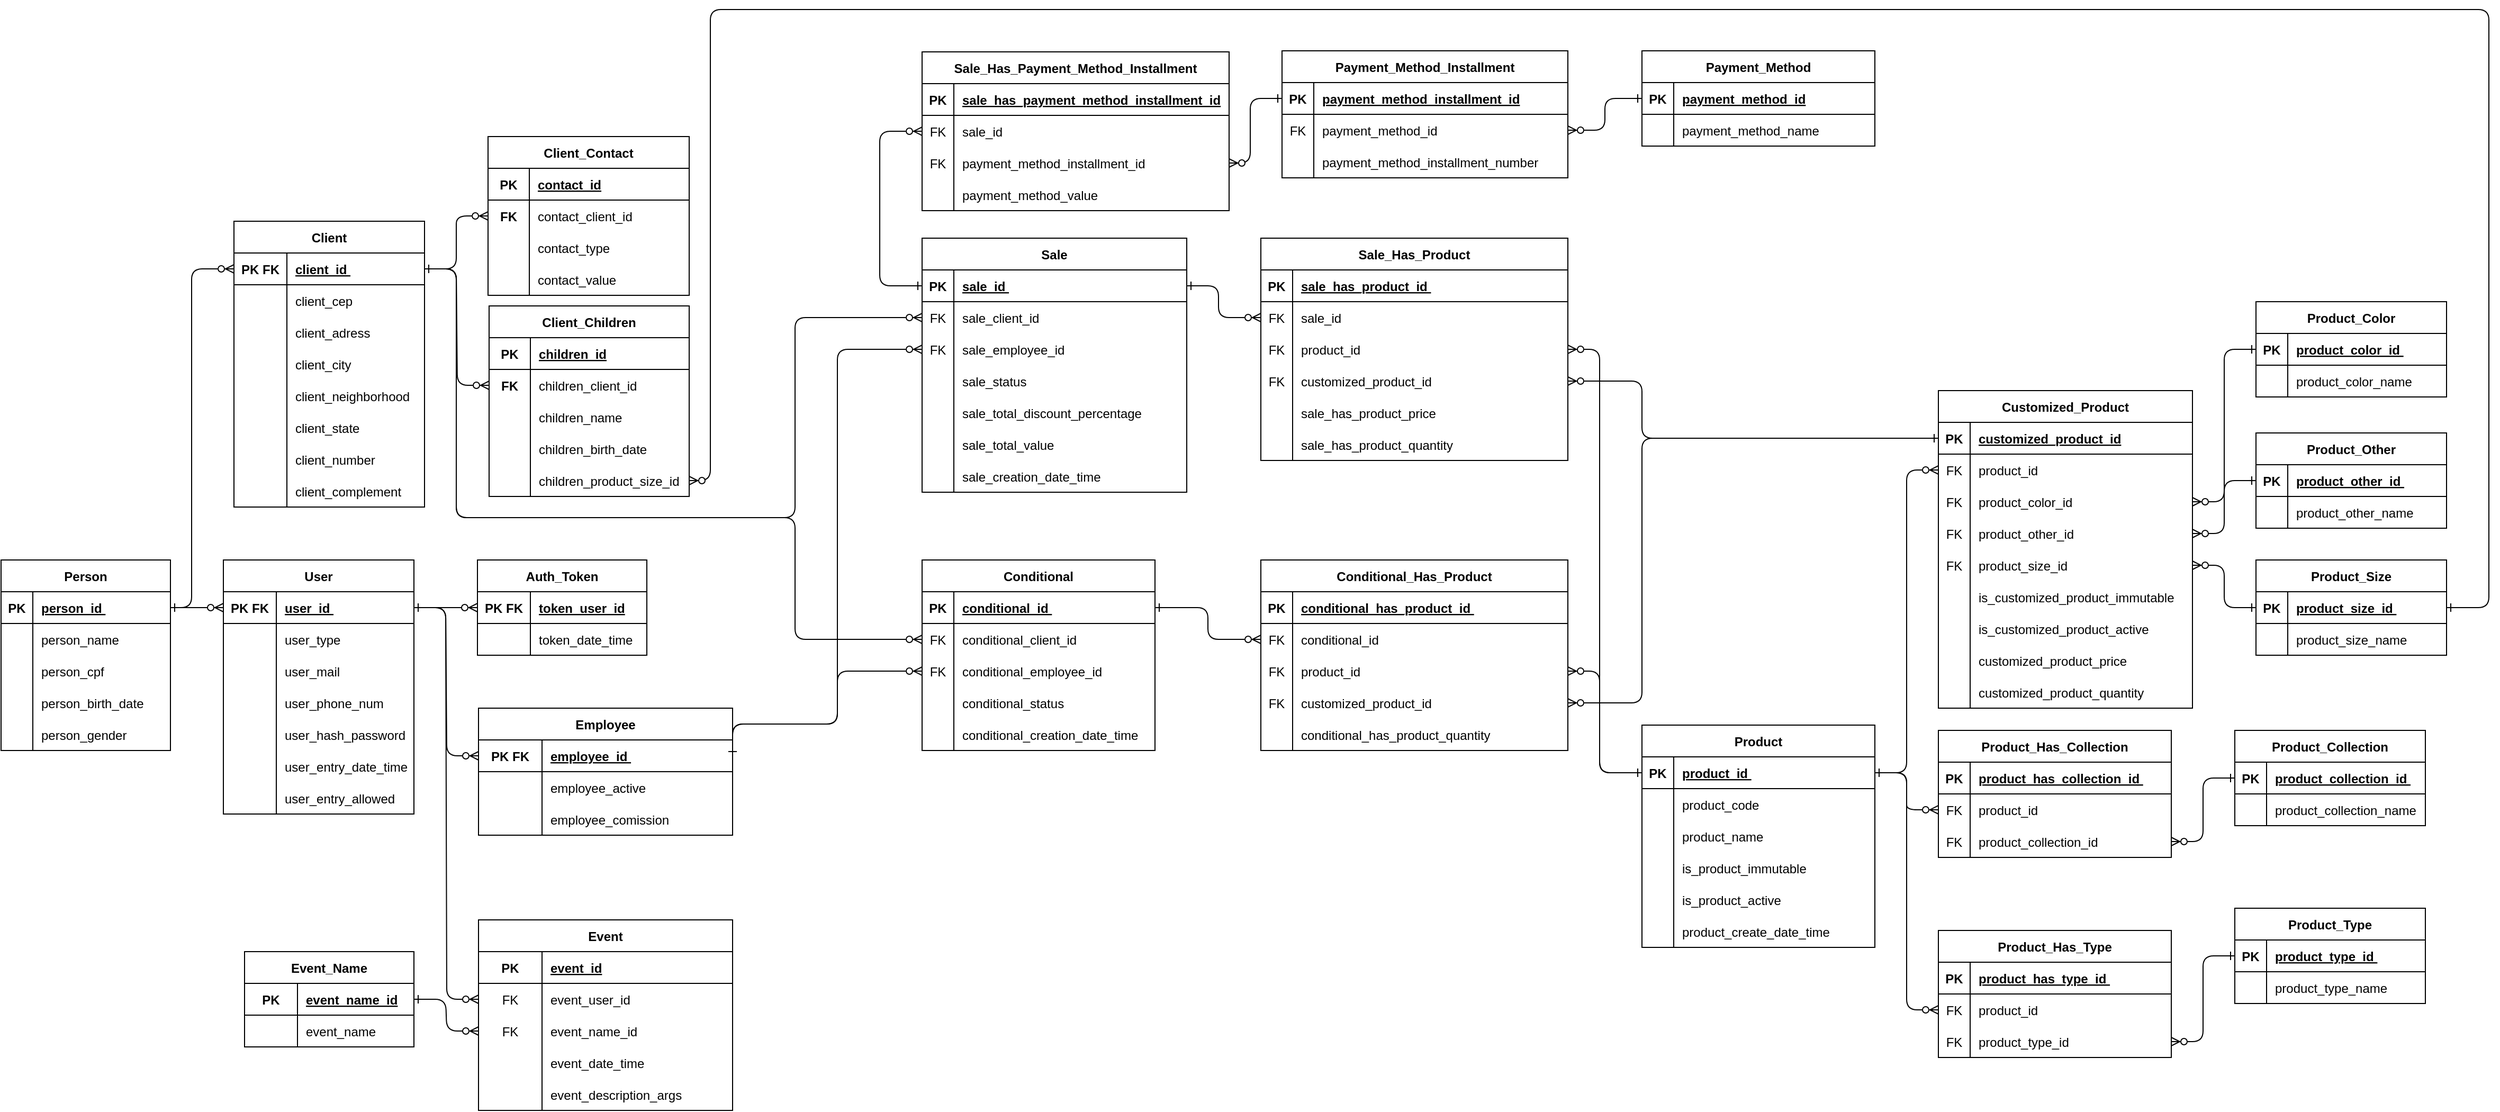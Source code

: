 <mxfile version="21.1.2" type="device">
  <diagram id="R2lEEEUBdFMjLlhIrx00" name="Page-1">
    <mxGraphModel dx="1350" dy="781" grid="1" gridSize="10" guides="1" tooltips="1" connect="1" arrows="1" fold="1" page="1" pageScale="1" pageWidth="850" pageHeight="1100" math="0" shadow="0" extFonts="Permanent Marker^https://fonts.googleapis.com/css?family=Permanent+Marker">
      <root>
        <mxCell id="0" />
        <mxCell id="1" parent="0" />
        <mxCell id="C-vyLk0tnHw3VtMMgP7b-1" value="" style="edgeStyle=entityRelationEdgeStyle;endArrow=ERzeroToMany;startArrow=ERone;endFill=1;startFill=0;entryX=0;entryY=0.5;entryDx=0;entryDy=0;" parent="1" source="C-vyLk0tnHw3VtMMgP7b-24" target="C-vyLk0tnHw3VtMMgP7b-3" edge="1">
          <mxGeometry width="100" height="100" relative="1" as="geometry">
            <mxPoint x="450" y="1280" as="sourcePoint" />
            <mxPoint x="470" y="725" as="targetPoint" />
          </mxGeometry>
        </mxCell>
        <mxCell id="C-vyLk0tnHw3VtMMgP7b-2" value="Auth_Token" style="shape=table;startSize=30;container=1;collapsible=1;childLayout=tableLayout;fixedRows=1;rowLines=0;fontStyle=1;align=center;resizeLast=1;" parent="1" vertex="1">
          <mxGeometry x="460" y="560" width="160" height="90" as="geometry">
            <mxRectangle x="350" width="100" height="30" as="alternateBounds" />
          </mxGeometry>
        </mxCell>
        <mxCell id="C-vyLk0tnHw3VtMMgP7b-3" value="" style="shape=partialRectangle;collapsible=0;dropTarget=0;pointerEvents=0;fillColor=none;points=[[0,0.5],[1,0.5]];portConstraint=eastwest;top=0;left=0;right=0;bottom=1;" parent="C-vyLk0tnHw3VtMMgP7b-2" vertex="1">
          <mxGeometry y="30" width="160" height="30" as="geometry" />
        </mxCell>
        <mxCell id="C-vyLk0tnHw3VtMMgP7b-4" value="PK FK" style="shape=partialRectangle;overflow=hidden;connectable=0;fillColor=none;top=0;left=0;bottom=0;right=0;fontStyle=1;" parent="C-vyLk0tnHw3VtMMgP7b-3" vertex="1">
          <mxGeometry width="50" height="30" as="geometry">
            <mxRectangle width="50" height="30" as="alternateBounds" />
          </mxGeometry>
        </mxCell>
        <mxCell id="C-vyLk0tnHw3VtMMgP7b-5" value="token_user_id" style="shape=partialRectangle;overflow=hidden;connectable=0;fillColor=none;top=0;left=0;bottom=0;right=0;align=left;spacingLeft=6;fontStyle=5;strokeColor=none;" parent="C-vyLk0tnHw3VtMMgP7b-3" vertex="1">
          <mxGeometry x="50" width="110" height="30" as="geometry">
            <mxRectangle width="110" height="30" as="alternateBounds" />
          </mxGeometry>
        </mxCell>
        <mxCell id="1cr4TgTquxD-qMzIaofv-1" style="shape=partialRectangle;collapsible=0;dropTarget=0;pointerEvents=0;fillColor=none;points=[[0,0.5],[1,0.5]];portConstraint=eastwest;top=0;left=0;right=0;bottom=1;" parent="C-vyLk0tnHw3VtMMgP7b-2" vertex="1">
          <mxGeometry y="60" width="160" height="30" as="geometry" />
        </mxCell>
        <mxCell id="1cr4TgTquxD-qMzIaofv-2" value="" style="shape=partialRectangle;overflow=hidden;connectable=0;fillColor=none;top=0;left=0;bottom=0;right=0;fontStyle=1;" parent="1cr4TgTquxD-qMzIaofv-1" vertex="1">
          <mxGeometry width="50" height="30" as="geometry">
            <mxRectangle width="50" height="30" as="alternateBounds" />
          </mxGeometry>
        </mxCell>
        <mxCell id="1cr4TgTquxD-qMzIaofv-3" value="token_date_time" style="shape=partialRectangle;overflow=hidden;connectable=0;fillColor=none;top=0;left=0;bottom=0;right=0;align=left;spacingLeft=6;fontStyle=0;strokeColor=none;" parent="1cr4TgTquxD-qMzIaofv-1" vertex="1">
          <mxGeometry x="50" width="110" height="30" as="geometry">
            <mxRectangle width="110" height="30" as="alternateBounds" />
          </mxGeometry>
        </mxCell>
        <mxCell id="C-vyLk0tnHw3VtMMgP7b-23" value="User" style="shape=table;startSize=30;container=1;collapsible=1;childLayout=tableLayout;fixedRows=1;rowLines=0;fontStyle=1;align=center;resizeLast=1;" parent="1" vertex="1">
          <mxGeometry x="220" y="560" width="180" height="240" as="geometry" />
        </mxCell>
        <mxCell id="C-vyLk0tnHw3VtMMgP7b-24" value="" style="shape=partialRectangle;collapsible=0;dropTarget=0;pointerEvents=0;fillColor=none;points=[[0,0.5],[1,0.5]];portConstraint=eastwest;top=0;left=0;right=0;bottom=1;" parent="C-vyLk0tnHw3VtMMgP7b-23" vertex="1">
          <mxGeometry y="30" width="180" height="30" as="geometry" />
        </mxCell>
        <mxCell id="C-vyLk0tnHw3VtMMgP7b-25" value="PK FK" style="shape=partialRectangle;overflow=hidden;connectable=0;fillColor=none;top=0;left=0;bottom=0;right=0;fontStyle=1;" parent="C-vyLk0tnHw3VtMMgP7b-24" vertex="1">
          <mxGeometry width="50" height="30" as="geometry">
            <mxRectangle width="50" height="30" as="alternateBounds" />
          </mxGeometry>
        </mxCell>
        <mxCell id="C-vyLk0tnHw3VtMMgP7b-26" value="user_id " style="shape=partialRectangle;overflow=hidden;connectable=0;fillColor=none;top=0;left=0;bottom=0;right=0;align=left;spacingLeft=6;fontStyle=5;" parent="C-vyLk0tnHw3VtMMgP7b-24" vertex="1">
          <mxGeometry x="50" width="130" height="30" as="geometry">
            <mxRectangle width="130" height="30" as="alternateBounds" />
          </mxGeometry>
        </mxCell>
        <mxCell id="hdHQE9Isms6MK_CqAOKc-28" style="shape=partialRectangle;collapsible=0;dropTarget=0;pointerEvents=0;fillColor=none;points=[[0,0.5],[1,0.5]];portConstraint=eastwest;top=0;left=0;right=0;bottom=0;" parent="C-vyLk0tnHw3VtMMgP7b-23" vertex="1">
          <mxGeometry y="60" width="180" height="30" as="geometry" />
        </mxCell>
        <mxCell id="hdHQE9Isms6MK_CqAOKc-29" value="" style="shape=partialRectangle;overflow=hidden;connectable=0;fillColor=none;top=0;left=0;bottom=0;right=0;" parent="hdHQE9Isms6MK_CqAOKc-28" vertex="1">
          <mxGeometry width="50" height="30" as="geometry">
            <mxRectangle width="50" height="30" as="alternateBounds" />
          </mxGeometry>
        </mxCell>
        <mxCell id="hdHQE9Isms6MK_CqAOKc-30" value="user_type" style="shape=partialRectangle;overflow=hidden;connectable=0;fillColor=none;top=0;left=0;bottom=0;right=0;align=left;spacingLeft=6;spacingTop=0;" parent="hdHQE9Isms6MK_CqAOKc-28" vertex="1">
          <mxGeometry x="50" width="130" height="30" as="geometry">
            <mxRectangle width="130" height="30" as="alternateBounds" />
          </mxGeometry>
        </mxCell>
        <mxCell id="hdHQE9Isms6MK_CqAOKc-31" style="shape=partialRectangle;collapsible=0;dropTarget=0;pointerEvents=0;fillColor=none;points=[[0,0.5],[1,0.5]];portConstraint=eastwest;top=0;left=0;right=0;bottom=0;" parent="C-vyLk0tnHw3VtMMgP7b-23" vertex="1">
          <mxGeometry y="90" width="180" height="30" as="geometry" />
        </mxCell>
        <mxCell id="hdHQE9Isms6MK_CqAOKc-32" style="shape=partialRectangle;overflow=hidden;connectable=0;fillColor=none;top=0;left=0;bottom=0;right=0;" parent="hdHQE9Isms6MK_CqAOKc-31" vertex="1">
          <mxGeometry width="50" height="30" as="geometry">
            <mxRectangle width="50" height="30" as="alternateBounds" />
          </mxGeometry>
        </mxCell>
        <mxCell id="hdHQE9Isms6MK_CqAOKc-33" value="user_mail" style="shape=partialRectangle;overflow=hidden;connectable=0;fillColor=none;top=0;left=0;bottom=0;right=0;align=left;spacingLeft=6;spacingTop=0;" parent="hdHQE9Isms6MK_CqAOKc-31" vertex="1">
          <mxGeometry x="50" width="130" height="30" as="geometry">
            <mxRectangle width="130" height="30" as="alternateBounds" />
          </mxGeometry>
        </mxCell>
        <mxCell id="hdHQE9Isms6MK_CqAOKc-34" style="shape=partialRectangle;collapsible=0;dropTarget=0;pointerEvents=0;fillColor=none;points=[[0,0.5],[1,0.5]];portConstraint=eastwest;top=0;left=0;right=0;bottom=0;" parent="C-vyLk0tnHw3VtMMgP7b-23" vertex="1">
          <mxGeometry y="120" width="180" height="30" as="geometry" />
        </mxCell>
        <mxCell id="hdHQE9Isms6MK_CqAOKc-35" value="" style="shape=partialRectangle;overflow=hidden;connectable=0;fillColor=none;top=0;left=0;bottom=0;right=0;" parent="hdHQE9Isms6MK_CqAOKc-34" vertex="1">
          <mxGeometry width="50" height="30" as="geometry">
            <mxRectangle width="50" height="30" as="alternateBounds" />
          </mxGeometry>
        </mxCell>
        <mxCell id="hdHQE9Isms6MK_CqAOKc-36" value="user_phone_num" style="shape=partialRectangle;overflow=hidden;connectable=0;fillColor=none;top=0;left=0;bottom=0;right=0;align=left;spacingLeft=6;spacingTop=0;" parent="hdHQE9Isms6MK_CqAOKc-34" vertex="1">
          <mxGeometry x="50" width="130" height="30" as="geometry">
            <mxRectangle width="130" height="30" as="alternateBounds" />
          </mxGeometry>
        </mxCell>
        <mxCell id="hdHQE9Isms6MK_CqAOKc-37" style="shape=partialRectangle;collapsible=0;dropTarget=0;pointerEvents=0;fillColor=none;points=[[0,0.5],[1,0.5]];portConstraint=eastwest;top=0;left=0;right=0;bottom=0;" parent="C-vyLk0tnHw3VtMMgP7b-23" vertex="1">
          <mxGeometry y="150" width="180" height="30" as="geometry" />
        </mxCell>
        <mxCell id="hdHQE9Isms6MK_CqAOKc-38" value="" style="shape=partialRectangle;overflow=hidden;connectable=0;fillColor=none;top=0;left=0;bottom=0;right=0;" parent="hdHQE9Isms6MK_CqAOKc-37" vertex="1">
          <mxGeometry width="50" height="30" as="geometry">
            <mxRectangle width="50" height="30" as="alternateBounds" />
          </mxGeometry>
        </mxCell>
        <mxCell id="hdHQE9Isms6MK_CqAOKc-39" value="user_hash_password" style="shape=partialRectangle;overflow=hidden;connectable=0;fillColor=none;top=0;left=0;bottom=0;right=0;align=left;spacingLeft=6;spacingTop=0;" parent="hdHQE9Isms6MK_CqAOKc-37" vertex="1">
          <mxGeometry x="50" width="130" height="30" as="geometry">
            <mxRectangle width="130" height="30" as="alternateBounds" />
          </mxGeometry>
        </mxCell>
        <mxCell id="hdHQE9Isms6MK_CqAOKc-40" style="shape=partialRectangle;collapsible=0;dropTarget=0;pointerEvents=0;fillColor=none;points=[[0,0.5],[1,0.5]];portConstraint=eastwest;top=0;left=0;right=0;bottom=0;" parent="C-vyLk0tnHw3VtMMgP7b-23" vertex="1">
          <mxGeometry y="180" width="180" height="30" as="geometry" />
        </mxCell>
        <mxCell id="hdHQE9Isms6MK_CqAOKc-41" style="shape=partialRectangle;overflow=hidden;connectable=0;fillColor=none;top=0;left=0;bottom=0;right=0;" parent="hdHQE9Isms6MK_CqAOKc-40" vertex="1">
          <mxGeometry width="50" height="30" as="geometry">
            <mxRectangle width="50" height="30" as="alternateBounds" />
          </mxGeometry>
        </mxCell>
        <mxCell id="hdHQE9Isms6MK_CqAOKc-42" value="user_entry_date_time" style="shape=partialRectangle;overflow=hidden;connectable=0;fillColor=none;top=0;left=0;bottom=0;right=0;align=left;spacingLeft=6;spacingTop=0;" parent="hdHQE9Isms6MK_CqAOKc-40" vertex="1">
          <mxGeometry x="50" width="130" height="30" as="geometry">
            <mxRectangle width="130" height="30" as="alternateBounds" />
          </mxGeometry>
        </mxCell>
        <mxCell id="hdHQE9Isms6MK_CqAOKc-43" style="shape=partialRectangle;collapsible=0;dropTarget=0;pointerEvents=0;fillColor=none;points=[[0,0.5],[1,0.5]];portConstraint=eastwest;top=0;left=0;right=0;bottom=0;" parent="C-vyLk0tnHw3VtMMgP7b-23" vertex="1">
          <mxGeometry y="210" width="180" height="30" as="geometry" />
        </mxCell>
        <mxCell id="hdHQE9Isms6MK_CqAOKc-44" style="shape=partialRectangle;overflow=hidden;connectable=0;fillColor=none;top=0;left=0;bottom=0;right=0;" parent="hdHQE9Isms6MK_CqAOKc-43" vertex="1">
          <mxGeometry width="50" height="30" as="geometry">
            <mxRectangle width="50" height="30" as="alternateBounds" />
          </mxGeometry>
        </mxCell>
        <mxCell id="hdHQE9Isms6MK_CqAOKc-45" value="user_entry_allowed" style="shape=partialRectangle;overflow=hidden;connectable=0;fillColor=none;top=0;left=0;bottom=0;right=0;align=left;spacingLeft=6;spacingTop=0;" parent="hdHQE9Isms6MK_CqAOKc-43" vertex="1">
          <mxGeometry x="50" width="130" height="30" as="geometry">
            <mxRectangle width="130" height="30" as="alternateBounds" />
          </mxGeometry>
        </mxCell>
        <mxCell id="rSOG_XVCGVy_Who1HL_c-12" value="" style="edgeStyle=entityRelationEdgeStyle;endArrow=ERzeroToMany;startArrow=ERone;endFill=1;startFill=0;entryX=0;entryY=0.5;entryDx=0;entryDy=0;exitX=1;exitY=0.5;exitDx=0;exitDy=0;" parent="1" source="C-vyLk0tnHw3VtMMgP7b-24" target="rSOG_XVCGVy_Who1HL_c-23" edge="1">
          <mxGeometry width="100" height="100" relative="1" as="geometry">
            <mxPoint x="410" y="735" as="sourcePoint" />
            <mxPoint x="460" y="705" as="targetPoint" />
          </mxGeometry>
        </mxCell>
        <mxCell id="rSOG_XVCGVy_Who1HL_c-22" value="Employee" style="shape=table;startSize=30;container=1;collapsible=1;childLayout=tableLayout;fixedRows=1;rowLines=0;fontStyle=1;align=center;resizeLast=1;" parent="1" vertex="1">
          <mxGeometry x="461" y="700" width="240" height="120" as="geometry" />
        </mxCell>
        <mxCell id="rSOG_XVCGVy_Who1HL_c-23" value="" style="shape=partialRectangle;collapsible=0;dropTarget=0;pointerEvents=0;fillColor=none;points=[[0,0.5],[1,0.5]];portConstraint=eastwest;top=0;left=0;right=0;bottom=1;" parent="rSOG_XVCGVy_Who1HL_c-22" vertex="1">
          <mxGeometry y="30" width="240" height="30" as="geometry" />
        </mxCell>
        <mxCell id="rSOG_XVCGVy_Who1HL_c-24" value="PK FK" style="shape=partialRectangle;overflow=hidden;connectable=0;fillColor=none;top=0;left=0;bottom=0;right=0;fontStyle=1;" parent="rSOG_XVCGVy_Who1HL_c-23" vertex="1">
          <mxGeometry width="60" height="30" as="geometry">
            <mxRectangle width="60" height="30" as="alternateBounds" />
          </mxGeometry>
        </mxCell>
        <mxCell id="rSOG_XVCGVy_Who1HL_c-25" value="employee_id " style="shape=partialRectangle;overflow=hidden;connectable=0;fillColor=none;top=0;left=0;bottom=0;right=0;align=left;spacingLeft=6;fontStyle=5;" parent="rSOG_XVCGVy_Who1HL_c-23" vertex="1">
          <mxGeometry x="60" width="180" height="30" as="geometry">
            <mxRectangle width="180" height="30" as="alternateBounds" />
          </mxGeometry>
        </mxCell>
        <mxCell id="rSOG_XVCGVy_Who1HL_c-26" style="shape=partialRectangle;collapsible=0;dropTarget=0;pointerEvents=0;fillColor=none;points=[[0,0.5],[1,0.5]];portConstraint=eastwest;top=0;left=0;right=0;bottom=0;" parent="rSOG_XVCGVy_Who1HL_c-22" vertex="1">
          <mxGeometry y="60" width="240" height="30" as="geometry" />
        </mxCell>
        <mxCell id="rSOG_XVCGVy_Who1HL_c-27" style="shape=partialRectangle;overflow=hidden;connectable=0;fillColor=none;top=0;left=0;bottom=0;right=0;" parent="rSOG_XVCGVy_Who1HL_c-26" vertex="1">
          <mxGeometry width="60" height="30" as="geometry">
            <mxRectangle width="60" height="30" as="alternateBounds" />
          </mxGeometry>
        </mxCell>
        <mxCell id="rSOG_XVCGVy_Who1HL_c-28" value="employee_active" style="shape=partialRectangle;overflow=hidden;connectable=0;fillColor=none;top=0;left=0;bottom=0;right=0;align=left;spacingLeft=6;spacingTop=0;" parent="rSOG_XVCGVy_Who1HL_c-26" vertex="1">
          <mxGeometry x="60" width="180" height="30" as="geometry">
            <mxRectangle width="180" height="30" as="alternateBounds" />
          </mxGeometry>
        </mxCell>
        <mxCell id="rSOG_XVCGVy_Who1HL_c-38" style="shape=partialRectangle;collapsible=0;dropTarget=0;pointerEvents=0;fillColor=none;points=[[0,0.5],[1,0.5]];portConstraint=eastwest;top=0;left=0;right=0;bottom=0;" parent="rSOG_XVCGVy_Who1HL_c-22" vertex="1">
          <mxGeometry y="90" width="240" height="30" as="geometry" />
        </mxCell>
        <mxCell id="rSOG_XVCGVy_Who1HL_c-39" style="shape=partialRectangle;overflow=hidden;connectable=0;fillColor=none;top=0;left=0;bottom=0;right=0;" parent="rSOG_XVCGVy_Who1HL_c-38" vertex="1">
          <mxGeometry width="60" height="30" as="geometry">
            <mxRectangle width="60" height="30" as="alternateBounds" />
          </mxGeometry>
        </mxCell>
        <mxCell id="rSOG_XVCGVy_Who1HL_c-40" value="employee_comission" style="shape=partialRectangle;overflow=hidden;connectable=0;fillColor=none;top=0;left=0;bottom=0;right=0;align=left;spacingLeft=6;spacingTop=0;" parent="rSOG_XVCGVy_Who1HL_c-38" vertex="1">
          <mxGeometry x="60" width="180" height="30" as="geometry">
            <mxRectangle width="180" height="30" as="alternateBounds" />
          </mxGeometry>
        </mxCell>
        <mxCell id="rSOG_XVCGVy_Who1HL_c-53" value="Event" style="shape=table;startSize=30;container=1;collapsible=1;childLayout=tableLayout;fixedRows=1;rowLines=0;fontStyle=1;align=center;resizeLast=1;" parent="1" vertex="1">
          <mxGeometry x="461" y="900" width="240" height="180" as="geometry" />
        </mxCell>
        <mxCell id="rSOG_XVCGVy_Who1HL_c-54" value="" style="shape=partialRectangle;collapsible=0;dropTarget=0;pointerEvents=0;fillColor=none;points=[[0,0.5],[1,0.5]];portConstraint=eastwest;top=0;left=0;right=0;bottom=1;" parent="rSOG_XVCGVy_Who1HL_c-53" vertex="1">
          <mxGeometry y="30" width="240" height="30" as="geometry" />
        </mxCell>
        <mxCell id="rSOG_XVCGVy_Who1HL_c-55" value="PK" style="shape=partialRectangle;overflow=hidden;connectable=0;fillColor=none;top=0;left=0;bottom=0;right=0;fontStyle=1;" parent="rSOG_XVCGVy_Who1HL_c-54" vertex="1">
          <mxGeometry width="60" height="30" as="geometry">
            <mxRectangle width="60" height="30" as="alternateBounds" />
          </mxGeometry>
        </mxCell>
        <mxCell id="rSOG_XVCGVy_Who1HL_c-56" value="event_id" style="shape=partialRectangle;overflow=hidden;connectable=0;fillColor=none;top=0;left=0;bottom=0;right=0;align=left;spacingLeft=6;fontStyle=5;" parent="rSOG_XVCGVy_Who1HL_c-54" vertex="1">
          <mxGeometry x="60" width="180" height="30" as="geometry">
            <mxRectangle width="180" height="30" as="alternateBounds" />
          </mxGeometry>
        </mxCell>
        <mxCell id="rSOG_XVCGVy_Who1HL_c-57" style="shape=partialRectangle;collapsible=0;dropTarget=0;pointerEvents=0;fillColor=none;points=[[0,0.5],[1,0.5]];portConstraint=eastwest;top=0;left=0;right=0;bottom=0;" parent="rSOG_XVCGVy_Who1HL_c-53" vertex="1">
          <mxGeometry y="60" width="240" height="30" as="geometry" />
        </mxCell>
        <mxCell id="rSOG_XVCGVy_Who1HL_c-58" value="FK" style="shape=partialRectangle;overflow=hidden;connectable=0;fillColor=none;top=0;left=0;bottom=0;right=0;" parent="rSOG_XVCGVy_Who1HL_c-57" vertex="1">
          <mxGeometry width="60" height="30" as="geometry">
            <mxRectangle width="60" height="30" as="alternateBounds" />
          </mxGeometry>
        </mxCell>
        <mxCell id="rSOG_XVCGVy_Who1HL_c-59" value="event_user_id" style="shape=partialRectangle;overflow=hidden;connectable=0;fillColor=none;top=0;left=0;bottom=0;right=0;align=left;spacingLeft=6;spacingTop=0;" parent="rSOG_XVCGVy_Who1HL_c-57" vertex="1">
          <mxGeometry x="60" width="180" height="30" as="geometry">
            <mxRectangle width="180" height="30" as="alternateBounds" />
          </mxGeometry>
        </mxCell>
        <mxCell id="rSOG_XVCGVy_Who1HL_c-60" style="shape=partialRectangle;collapsible=0;dropTarget=0;pointerEvents=0;fillColor=none;points=[[0,0.5],[1,0.5]];portConstraint=eastwest;top=0;left=0;right=0;bottom=0;" parent="rSOG_XVCGVy_Who1HL_c-53" vertex="1">
          <mxGeometry y="90" width="240" height="30" as="geometry" />
        </mxCell>
        <mxCell id="rSOG_XVCGVy_Who1HL_c-61" value="FK" style="shape=partialRectangle;overflow=hidden;connectable=0;fillColor=none;top=0;left=0;bottom=0;right=0;" parent="rSOG_XVCGVy_Who1HL_c-60" vertex="1">
          <mxGeometry width="60" height="30" as="geometry">
            <mxRectangle width="60" height="30" as="alternateBounds" />
          </mxGeometry>
        </mxCell>
        <mxCell id="rSOG_XVCGVy_Who1HL_c-62" value="event_name_id" style="shape=partialRectangle;overflow=hidden;connectable=0;fillColor=none;top=0;left=0;bottom=0;right=0;align=left;spacingLeft=6;spacingTop=0;" parent="rSOG_XVCGVy_Who1HL_c-60" vertex="1">
          <mxGeometry x="60" width="180" height="30" as="geometry">
            <mxRectangle width="180" height="30" as="alternateBounds" />
          </mxGeometry>
        </mxCell>
        <mxCell id="rSOG_XVCGVy_Who1HL_c-63" style="shape=partialRectangle;collapsible=0;dropTarget=0;pointerEvents=0;fillColor=none;points=[[0,0.5],[1,0.5]];portConstraint=eastwest;top=0;left=0;right=0;bottom=0;" parent="rSOG_XVCGVy_Who1HL_c-53" vertex="1">
          <mxGeometry y="120" width="240" height="30" as="geometry" />
        </mxCell>
        <mxCell id="rSOG_XVCGVy_Who1HL_c-64" style="shape=partialRectangle;overflow=hidden;connectable=0;fillColor=none;top=0;left=0;bottom=0;right=0;" parent="rSOG_XVCGVy_Who1HL_c-63" vertex="1">
          <mxGeometry width="60" height="30" as="geometry">
            <mxRectangle width="60" height="30" as="alternateBounds" />
          </mxGeometry>
        </mxCell>
        <mxCell id="rSOG_XVCGVy_Who1HL_c-65" value="event_date_time" style="shape=partialRectangle;overflow=hidden;connectable=0;fillColor=none;top=0;left=0;bottom=0;right=0;align=left;spacingLeft=6;spacingTop=0;" parent="rSOG_XVCGVy_Who1HL_c-63" vertex="1">
          <mxGeometry x="60" width="180" height="30" as="geometry">
            <mxRectangle width="180" height="30" as="alternateBounds" />
          </mxGeometry>
        </mxCell>
        <mxCell id="rSOG_XVCGVy_Who1HL_c-66" style="shape=partialRectangle;collapsible=0;dropTarget=0;pointerEvents=0;fillColor=none;points=[[0,0.5],[1,0.5]];portConstraint=eastwest;top=0;left=0;right=0;bottom=0;" parent="rSOG_XVCGVy_Who1HL_c-53" vertex="1">
          <mxGeometry y="150" width="240" height="30" as="geometry" />
        </mxCell>
        <mxCell id="rSOG_XVCGVy_Who1HL_c-67" style="shape=partialRectangle;overflow=hidden;connectable=0;fillColor=none;top=0;left=0;bottom=0;right=0;" parent="rSOG_XVCGVy_Who1HL_c-66" vertex="1">
          <mxGeometry width="60" height="30" as="geometry">
            <mxRectangle width="60" height="30" as="alternateBounds" />
          </mxGeometry>
        </mxCell>
        <mxCell id="rSOG_XVCGVy_Who1HL_c-68" value="event_description_args" style="shape=partialRectangle;overflow=hidden;connectable=0;fillColor=none;top=0;left=0;bottom=0;right=0;align=left;spacingLeft=6;spacingTop=0;" parent="rSOG_XVCGVy_Who1HL_c-66" vertex="1">
          <mxGeometry x="60" width="180" height="30" as="geometry">
            <mxRectangle width="180" height="30" as="alternateBounds" />
          </mxGeometry>
        </mxCell>
        <mxCell id="rSOG_XVCGVy_Who1HL_c-77" value="" style="edgeStyle=entityRelationEdgeStyle;endArrow=ERzeroToMany;startArrow=ERone;endFill=1;startFill=0;entryX=0;entryY=0.5;entryDx=0;entryDy=0;exitX=1;exitY=0.5;exitDx=0;exitDy=0;" parent="1" source="C-vyLk0tnHw3VtMMgP7b-24" target="rSOG_XVCGVy_Who1HL_c-57" edge="1">
          <mxGeometry width="100" height="100" relative="1" as="geometry">
            <mxPoint x="410" y="615" as="sourcePoint" />
            <mxPoint x="470" y="745" as="targetPoint" />
          </mxGeometry>
        </mxCell>
        <mxCell id="rSOG_XVCGVy_Who1HL_c-78" value="Event_Name" style="shape=table;startSize=30;container=1;collapsible=1;childLayout=tableLayout;fixedRows=1;rowLines=0;fontStyle=1;align=center;resizeLast=1;" parent="1" vertex="1">
          <mxGeometry x="240" y="930" width="160" height="90" as="geometry">
            <mxRectangle x="350" width="100" height="30" as="alternateBounds" />
          </mxGeometry>
        </mxCell>
        <mxCell id="rSOG_XVCGVy_Who1HL_c-79" value="" style="shape=partialRectangle;collapsible=0;dropTarget=0;pointerEvents=0;fillColor=none;points=[[0,0.5],[1,0.5]];portConstraint=eastwest;top=0;left=0;right=0;bottom=1;" parent="rSOG_XVCGVy_Who1HL_c-78" vertex="1">
          <mxGeometry y="30" width="160" height="30" as="geometry" />
        </mxCell>
        <mxCell id="rSOG_XVCGVy_Who1HL_c-80" value="PK" style="shape=partialRectangle;overflow=hidden;connectable=0;fillColor=none;top=0;left=0;bottom=0;right=0;fontStyle=1;" parent="rSOG_XVCGVy_Who1HL_c-79" vertex="1">
          <mxGeometry width="50" height="30" as="geometry">
            <mxRectangle width="50" height="30" as="alternateBounds" />
          </mxGeometry>
        </mxCell>
        <mxCell id="rSOG_XVCGVy_Who1HL_c-81" value="event_name_id" style="shape=partialRectangle;overflow=hidden;connectable=0;fillColor=none;top=0;left=0;bottom=0;right=0;align=left;spacingLeft=6;fontStyle=5;strokeColor=none;" parent="rSOG_XVCGVy_Who1HL_c-79" vertex="1">
          <mxGeometry x="50" width="110" height="30" as="geometry">
            <mxRectangle width="110" height="30" as="alternateBounds" />
          </mxGeometry>
        </mxCell>
        <mxCell id="rSOG_XVCGVy_Who1HL_c-82" style="shape=partialRectangle;collapsible=0;dropTarget=0;pointerEvents=0;fillColor=none;points=[[0,0.5],[1,0.5]];portConstraint=eastwest;top=0;left=0;right=0;bottom=1;" parent="rSOG_XVCGVy_Who1HL_c-78" vertex="1">
          <mxGeometry y="60" width="160" height="30" as="geometry" />
        </mxCell>
        <mxCell id="rSOG_XVCGVy_Who1HL_c-83" value="" style="shape=partialRectangle;overflow=hidden;connectable=0;fillColor=none;top=0;left=0;bottom=0;right=0;fontStyle=1;" parent="rSOG_XVCGVy_Who1HL_c-82" vertex="1">
          <mxGeometry width="50" height="30" as="geometry">
            <mxRectangle width="50" height="30" as="alternateBounds" />
          </mxGeometry>
        </mxCell>
        <mxCell id="rSOG_XVCGVy_Who1HL_c-84" value="event_name" style="shape=partialRectangle;overflow=hidden;connectable=0;fillColor=none;top=0;left=0;bottom=0;right=0;align=left;spacingLeft=6;fontStyle=0;strokeColor=none;" parent="rSOG_XVCGVy_Who1HL_c-82" vertex="1">
          <mxGeometry x="50" width="110" height="30" as="geometry">
            <mxRectangle width="110" height="30" as="alternateBounds" />
          </mxGeometry>
        </mxCell>
        <mxCell id="rSOG_XVCGVy_Who1HL_c-85" value="" style="edgeStyle=entityRelationEdgeStyle;endArrow=ERzeroToMany;startArrow=ERone;endFill=1;startFill=0;entryX=0;entryY=0.5;entryDx=0;entryDy=0;exitX=1;exitY=0.5;exitDx=0;exitDy=0;" parent="1" source="rSOG_XVCGVy_Who1HL_c-79" target="rSOG_XVCGVy_Who1HL_c-60" edge="1">
          <mxGeometry width="100" height="100" relative="1" as="geometry">
            <mxPoint x="410" y="615" as="sourcePoint" />
            <mxPoint x="471" y="955" as="targetPoint" />
          </mxGeometry>
        </mxCell>
        <mxCell id="lAv9fksESu4tIauAvT9V-1" value="Person" style="shape=table;startSize=30;container=1;collapsible=1;childLayout=tableLayout;fixedRows=1;rowLines=0;fontStyle=1;align=center;resizeLast=1;" parent="1" vertex="1">
          <mxGeometry x="10" y="560" width="160" height="180" as="geometry" />
        </mxCell>
        <mxCell id="lAv9fksESu4tIauAvT9V-2" value="" style="shape=partialRectangle;collapsible=0;dropTarget=0;pointerEvents=0;fillColor=none;points=[[0,0.5],[1,0.5]];portConstraint=eastwest;top=0;left=0;right=0;bottom=1;" parent="lAv9fksESu4tIauAvT9V-1" vertex="1">
          <mxGeometry y="30" width="160" height="30" as="geometry" />
        </mxCell>
        <mxCell id="lAv9fksESu4tIauAvT9V-3" value="PK" style="shape=partialRectangle;overflow=hidden;connectable=0;fillColor=none;top=0;left=0;bottom=0;right=0;fontStyle=1;" parent="lAv9fksESu4tIauAvT9V-2" vertex="1">
          <mxGeometry width="30" height="30" as="geometry">
            <mxRectangle width="30" height="30" as="alternateBounds" />
          </mxGeometry>
        </mxCell>
        <mxCell id="lAv9fksESu4tIauAvT9V-4" value="person_id " style="shape=partialRectangle;overflow=hidden;connectable=0;fillColor=none;top=0;left=0;bottom=0;right=0;align=left;spacingLeft=6;fontStyle=5;" parent="lAv9fksESu4tIauAvT9V-2" vertex="1">
          <mxGeometry x="30" width="130" height="30" as="geometry">
            <mxRectangle width="130" height="30" as="alternateBounds" />
          </mxGeometry>
        </mxCell>
        <mxCell id="lAv9fksESu4tIauAvT9V-5" style="shape=partialRectangle;collapsible=0;dropTarget=0;pointerEvents=0;fillColor=none;points=[[0,0.5],[1,0.5]];portConstraint=eastwest;top=0;left=0;right=0;bottom=0;" parent="lAv9fksESu4tIauAvT9V-1" vertex="1">
          <mxGeometry y="60" width="160" height="30" as="geometry" />
        </mxCell>
        <mxCell id="lAv9fksESu4tIauAvT9V-6" style="shape=partialRectangle;overflow=hidden;connectable=0;fillColor=none;top=0;left=0;bottom=0;right=0;" parent="lAv9fksESu4tIauAvT9V-5" vertex="1">
          <mxGeometry width="30" height="30" as="geometry">
            <mxRectangle width="30" height="30" as="alternateBounds" />
          </mxGeometry>
        </mxCell>
        <mxCell id="lAv9fksESu4tIauAvT9V-7" value="person_name" style="shape=partialRectangle;overflow=hidden;connectable=0;fillColor=none;top=0;left=0;bottom=0;right=0;align=left;spacingLeft=6;spacingTop=0;" parent="lAv9fksESu4tIauAvT9V-5" vertex="1">
          <mxGeometry x="30" width="130" height="30" as="geometry">
            <mxRectangle width="130" height="30" as="alternateBounds" />
          </mxGeometry>
        </mxCell>
        <mxCell id="lAv9fksESu4tIauAvT9V-8" style="shape=partialRectangle;collapsible=0;dropTarget=0;pointerEvents=0;fillColor=none;points=[[0,0.5],[1,0.5]];portConstraint=eastwest;top=0;left=0;right=0;bottom=0;" parent="lAv9fksESu4tIauAvT9V-1" vertex="1">
          <mxGeometry y="90" width="160" height="30" as="geometry" />
        </mxCell>
        <mxCell id="lAv9fksESu4tIauAvT9V-9" style="shape=partialRectangle;overflow=hidden;connectable=0;fillColor=none;top=0;left=0;bottom=0;right=0;" parent="lAv9fksESu4tIauAvT9V-8" vertex="1">
          <mxGeometry width="30" height="30" as="geometry">
            <mxRectangle width="30" height="30" as="alternateBounds" />
          </mxGeometry>
        </mxCell>
        <mxCell id="lAv9fksESu4tIauAvT9V-10" value="person_cpf" style="shape=partialRectangle;overflow=hidden;connectable=0;fillColor=none;top=0;left=0;bottom=0;right=0;align=left;spacingLeft=6;spacingTop=0;" parent="lAv9fksESu4tIauAvT9V-8" vertex="1">
          <mxGeometry x="30" width="130" height="30" as="geometry">
            <mxRectangle width="130" height="30" as="alternateBounds" />
          </mxGeometry>
        </mxCell>
        <mxCell id="lAv9fksESu4tIauAvT9V-11" style="shape=partialRectangle;collapsible=0;dropTarget=0;pointerEvents=0;fillColor=none;points=[[0,0.5],[1,0.5]];portConstraint=eastwest;top=0;left=0;right=0;bottom=0;" parent="lAv9fksESu4tIauAvT9V-1" vertex="1">
          <mxGeometry y="120" width="160" height="30" as="geometry" />
        </mxCell>
        <mxCell id="lAv9fksESu4tIauAvT9V-12" style="shape=partialRectangle;overflow=hidden;connectable=0;fillColor=none;top=0;left=0;bottom=0;right=0;" parent="lAv9fksESu4tIauAvT9V-11" vertex="1">
          <mxGeometry width="30" height="30" as="geometry">
            <mxRectangle width="30" height="30" as="alternateBounds" />
          </mxGeometry>
        </mxCell>
        <mxCell id="lAv9fksESu4tIauAvT9V-13" value="person_birth_date" style="shape=partialRectangle;overflow=hidden;connectable=0;fillColor=none;top=0;left=0;bottom=0;right=0;align=left;spacingLeft=6;spacingTop=0;" parent="lAv9fksESu4tIauAvT9V-11" vertex="1">
          <mxGeometry x="30" width="130" height="30" as="geometry">
            <mxRectangle width="130" height="30" as="alternateBounds" />
          </mxGeometry>
        </mxCell>
        <mxCell id="lAv9fksESu4tIauAvT9V-14" style="shape=partialRectangle;collapsible=0;dropTarget=0;pointerEvents=0;fillColor=none;points=[[0,0.5],[1,0.5]];portConstraint=eastwest;top=0;left=0;right=0;bottom=0;" parent="lAv9fksESu4tIauAvT9V-1" vertex="1">
          <mxGeometry y="150" width="160" height="30" as="geometry" />
        </mxCell>
        <mxCell id="lAv9fksESu4tIauAvT9V-15" style="shape=partialRectangle;overflow=hidden;connectable=0;fillColor=none;top=0;left=0;bottom=0;right=0;" parent="lAv9fksESu4tIauAvT9V-14" vertex="1">
          <mxGeometry width="30" height="30" as="geometry">
            <mxRectangle width="30" height="30" as="alternateBounds" />
          </mxGeometry>
        </mxCell>
        <mxCell id="lAv9fksESu4tIauAvT9V-16" value="person_gender" style="shape=partialRectangle;overflow=hidden;connectable=0;fillColor=none;top=0;left=0;bottom=0;right=0;align=left;spacingLeft=6;spacingTop=0;" parent="lAv9fksESu4tIauAvT9V-14" vertex="1">
          <mxGeometry x="30" width="130" height="30" as="geometry">
            <mxRectangle width="130" height="30" as="alternateBounds" />
          </mxGeometry>
        </mxCell>
        <mxCell id="lAv9fksESu4tIauAvT9V-35" value="" style="edgeStyle=entityRelationEdgeStyle;endArrow=ERzeroToMany;startArrow=ERone;endFill=1;startFill=0;entryX=0;entryY=0.5;entryDx=0;entryDy=0;exitX=1;exitY=0.5;exitDx=0;exitDy=0;" parent="1" source="lAv9fksESu4tIauAvT9V-2" target="C-vyLk0tnHw3VtMMgP7b-24" edge="1">
          <mxGeometry width="100" height="100" relative="1" as="geometry">
            <mxPoint x="410" y="615" as="sourcePoint" />
            <mxPoint x="470" y="615" as="targetPoint" />
          </mxGeometry>
        </mxCell>
        <mxCell id="9OUAjjWgiY303djrxbVv-1" value="Client" style="shape=table;startSize=30;container=1;collapsible=1;childLayout=tableLayout;fixedRows=1;rowLines=0;fontStyle=1;align=center;resizeLast=1;" parent="1" vertex="1">
          <mxGeometry x="230" y="240" width="180" height="270" as="geometry" />
        </mxCell>
        <mxCell id="9OUAjjWgiY303djrxbVv-2" value="" style="shape=partialRectangle;collapsible=0;dropTarget=0;pointerEvents=0;fillColor=none;points=[[0,0.5],[1,0.5]];portConstraint=eastwest;top=0;left=0;right=0;bottom=1;" parent="9OUAjjWgiY303djrxbVv-1" vertex="1">
          <mxGeometry y="30" width="180" height="30" as="geometry" />
        </mxCell>
        <mxCell id="9OUAjjWgiY303djrxbVv-3" value="PK FK" style="shape=partialRectangle;overflow=hidden;connectable=0;fillColor=none;top=0;left=0;bottom=0;right=0;fontStyle=1;" parent="9OUAjjWgiY303djrxbVv-2" vertex="1">
          <mxGeometry width="50.0" height="30" as="geometry">
            <mxRectangle width="50.0" height="30" as="alternateBounds" />
          </mxGeometry>
        </mxCell>
        <mxCell id="9OUAjjWgiY303djrxbVv-4" value="client_id " style="shape=partialRectangle;overflow=hidden;connectable=0;fillColor=none;top=0;left=0;bottom=0;right=0;align=left;spacingLeft=6;fontStyle=5;" parent="9OUAjjWgiY303djrxbVv-2" vertex="1">
          <mxGeometry x="50.0" width="130.0" height="30" as="geometry">
            <mxRectangle width="130.0" height="30" as="alternateBounds" />
          </mxGeometry>
        </mxCell>
        <mxCell id="9OUAjjWgiY303djrxbVv-5" style="shape=partialRectangle;collapsible=0;dropTarget=0;pointerEvents=0;fillColor=none;points=[[0,0.5],[1,0.5]];portConstraint=eastwest;top=0;left=0;right=0;bottom=0;" parent="9OUAjjWgiY303djrxbVv-1" vertex="1">
          <mxGeometry y="60" width="180" height="30" as="geometry" />
        </mxCell>
        <mxCell id="9OUAjjWgiY303djrxbVv-6" style="shape=partialRectangle;overflow=hidden;connectable=0;fillColor=none;top=0;left=0;bottom=0;right=0;" parent="9OUAjjWgiY303djrxbVv-5" vertex="1">
          <mxGeometry width="50.0" height="30" as="geometry">
            <mxRectangle width="50.0" height="30" as="alternateBounds" />
          </mxGeometry>
        </mxCell>
        <mxCell id="9OUAjjWgiY303djrxbVv-7" value="client_cep" style="shape=partialRectangle;overflow=hidden;connectable=0;fillColor=none;top=0;left=0;bottom=0;right=0;align=left;spacingLeft=6;spacingTop=0;" parent="9OUAjjWgiY303djrxbVv-5" vertex="1">
          <mxGeometry x="50.0" width="130.0" height="30" as="geometry">
            <mxRectangle width="130.0" height="30" as="alternateBounds" />
          </mxGeometry>
        </mxCell>
        <mxCell id="9OUAjjWgiY303djrxbVv-8" style="shape=partialRectangle;collapsible=0;dropTarget=0;pointerEvents=0;fillColor=none;points=[[0,0.5],[1,0.5]];portConstraint=eastwest;top=0;left=0;right=0;bottom=0;" parent="9OUAjjWgiY303djrxbVv-1" vertex="1">
          <mxGeometry y="90" width="180" height="30" as="geometry" />
        </mxCell>
        <mxCell id="9OUAjjWgiY303djrxbVv-9" style="shape=partialRectangle;overflow=hidden;connectable=0;fillColor=none;top=0;left=0;bottom=0;right=0;" parent="9OUAjjWgiY303djrxbVv-8" vertex="1">
          <mxGeometry width="50.0" height="30" as="geometry">
            <mxRectangle width="50.0" height="30" as="alternateBounds" />
          </mxGeometry>
        </mxCell>
        <mxCell id="9OUAjjWgiY303djrxbVv-10" value="client_adress" style="shape=partialRectangle;overflow=hidden;connectable=0;fillColor=none;top=0;left=0;bottom=0;right=0;align=left;spacingLeft=6;spacingTop=0;" parent="9OUAjjWgiY303djrxbVv-8" vertex="1">
          <mxGeometry x="50.0" width="130.0" height="30" as="geometry">
            <mxRectangle width="130.0" height="30" as="alternateBounds" />
          </mxGeometry>
        </mxCell>
        <mxCell id="9OUAjjWgiY303djrxbVv-11" style="shape=partialRectangle;collapsible=0;dropTarget=0;pointerEvents=0;fillColor=none;points=[[0,0.5],[1,0.5]];portConstraint=eastwest;top=0;left=0;right=0;bottom=0;" parent="9OUAjjWgiY303djrxbVv-1" vertex="1">
          <mxGeometry y="120" width="180" height="30" as="geometry" />
        </mxCell>
        <mxCell id="9OUAjjWgiY303djrxbVv-12" style="shape=partialRectangle;overflow=hidden;connectable=0;fillColor=none;top=0;left=0;bottom=0;right=0;" parent="9OUAjjWgiY303djrxbVv-11" vertex="1">
          <mxGeometry width="50.0" height="30" as="geometry">
            <mxRectangle width="50.0" height="30" as="alternateBounds" />
          </mxGeometry>
        </mxCell>
        <mxCell id="9OUAjjWgiY303djrxbVv-13" value="client_city" style="shape=partialRectangle;overflow=hidden;connectable=0;fillColor=none;top=0;left=0;bottom=0;right=0;align=left;spacingLeft=6;spacingTop=0;" parent="9OUAjjWgiY303djrxbVv-11" vertex="1">
          <mxGeometry x="50.0" width="130.0" height="30" as="geometry">
            <mxRectangle width="130.0" height="30" as="alternateBounds" />
          </mxGeometry>
        </mxCell>
        <mxCell id="9OUAjjWgiY303djrxbVv-20" style="shape=partialRectangle;collapsible=0;dropTarget=0;pointerEvents=0;fillColor=none;points=[[0,0.5],[1,0.5]];portConstraint=eastwest;top=0;left=0;right=0;bottom=0;" parent="9OUAjjWgiY303djrxbVv-1" vertex="1">
          <mxGeometry y="150" width="180" height="30" as="geometry" />
        </mxCell>
        <mxCell id="9OUAjjWgiY303djrxbVv-21" style="shape=partialRectangle;overflow=hidden;connectable=0;fillColor=none;top=0;left=0;bottom=0;right=0;" parent="9OUAjjWgiY303djrxbVv-20" vertex="1">
          <mxGeometry width="50.0" height="30" as="geometry">
            <mxRectangle width="50.0" height="30" as="alternateBounds" />
          </mxGeometry>
        </mxCell>
        <mxCell id="9OUAjjWgiY303djrxbVv-22" value="client_neighborhood" style="shape=partialRectangle;overflow=hidden;connectable=0;fillColor=none;top=0;left=0;bottom=0;right=0;align=left;spacingLeft=6;spacingTop=0;" parent="9OUAjjWgiY303djrxbVv-20" vertex="1">
          <mxGeometry x="50.0" width="130.0" height="30" as="geometry">
            <mxRectangle width="130.0" height="30" as="alternateBounds" />
          </mxGeometry>
        </mxCell>
        <mxCell id="9OUAjjWgiY303djrxbVv-14" style="shape=partialRectangle;collapsible=0;dropTarget=0;pointerEvents=0;fillColor=none;points=[[0,0.5],[1,0.5]];portConstraint=eastwest;top=0;left=0;right=0;bottom=0;" parent="9OUAjjWgiY303djrxbVv-1" vertex="1">
          <mxGeometry y="180" width="180" height="30" as="geometry" />
        </mxCell>
        <mxCell id="9OUAjjWgiY303djrxbVv-15" style="shape=partialRectangle;overflow=hidden;connectable=0;fillColor=none;top=0;left=0;bottom=0;right=0;" parent="9OUAjjWgiY303djrxbVv-14" vertex="1">
          <mxGeometry width="50.0" height="30" as="geometry">
            <mxRectangle width="50.0" height="30" as="alternateBounds" />
          </mxGeometry>
        </mxCell>
        <mxCell id="9OUAjjWgiY303djrxbVv-16" value="client_state" style="shape=partialRectangle;overflow=hidden;connectable=0;fillColor=none;top=0;left=0;bottom=0;right=0;align=left;spacingLeft=6;spacingTop=0;" parent="9OUAjjWgiY303djrxbVv-14" vertex="1">
          <mxGeometry x="50.0" width="130.0" height="30" as="geometry">
            <mxRectangle width="130.0" height="30" as="alternateBounds" />
          </mxGeometry>
        </mxCell>
        <mxCell id="9OUAjjWgiY303djrxbVv-17" style="shape=partialRectangle;collapsible=0;dropTarget=0;pointerEvents=0;fillColor=none;points=[[0,0.5],[1,0.5]];portConstraint=eastwest;top=0;left=0;right=0;bottom=0;" parent="9OUAjjWgiY303djrxbVv-1" vertex="1">
          <mxGeometry y="210" width="180" height="30" as="geometry" />
        </mxCell>
        <mxCell id="9OUAjjWgiY303djrxbVv-18" style="shape=partialRectangle;overflow=hidden;connectable=0;fillColor=none;top=0;left=0;bottom=0;right=0;" parent="9OUAjjWgiY303djrxbVv-17" vertex="1">
          <mxGeometry width="50.0" height="30" as="geometry">
            <mxRectangle width="50.0" height="30" as="alternateBounds" />
          </mxGeometry>
        </mxCell>
        <mxCell id="9OUAjjWgiY303djrxbVv-19" value="client_number" style="shape=partialRectangle;overflow=hidden;connectable=0;fillColor=none;top=0;left=0;bottom=0;right=0;align=left;spacingLeft=6;spacingTop=0;" parent="9OUAjjWgiY303djrxbVv-17" vertex="1">
          <mxGeometry x="50.0" width="130.0" height="30" as="geometry">
            <mxRectangle width="130.0" height="30" as="alternateBounds" />
          </mxGeometry>
        </mxCell>
        <mxCell id="9OUAjjWgiY303djrxbVv-23" style="shape=partialRectangle;collapsible=0;dropTarget=0;pointerEvents=0;fillColor=none;points=[[0,0.5],[1,0.5]];portConstraint=eastwest;top=0;left=0;right=0;bottom=0;" parent="9OUAjjWgiY303djrxbVv-1" vertex="1">
          <mxGeometry y="240" width="180" height="30" as="geometry" />
        </mxCell>
        <mxCell id="9OUAjjWgiY303djrxbVv-24" style="shape=partialRectangle;overflow=hidden;connectable=0;fillColor=none;top=0;left=0;bottom=0;right=0;" parent="9OUAjjWgiY303djrxbVv-23" vertex="1">
          <mxGeometry width="50.0" height="30" as="geometry">
            <mxRectangle width="50.0" height="30" as="alternateBounds" />
          </mxGeometry>
        </mxCell>
        <mxCell id="9OUAjjWgiY303djrxbVv-25" value="client_complement" style="shape=partialRectangle;overflow=hidden;connectable=0;fillColor=none;top=0;left=0;bottom=0;right=0;align=left;spacingLeft=6;spacingTop=0;" parent="9OUAjjWgiY303djrxbVv-23" vertex="1">
          <mxGeometry x="50.0" width="130.0" height="30" as="geometry">
            <mxRectangle width="130.0" height="30" as="alternateBounds" />
          </mxGeometry>
        </mxCell>
        <mxCell id="9OUAjjWgiY303djrxbVv-27" value="Client_Contact" style="shape=table;startSize=30;container=1;collapsible=1;childLayout=tableLayout;fixedRows=1;rowLines=0;fontStyle=1;align=center;resizeLast=1;" parent="1" vertex="1">
          <mxGeometry x="470" y="160" width="190" height="150" as="geometry" />
        </mxCell>
        <mxCell id="9OUAjjWgiY303djrxbVv-28" value="" style="shape=partialRectangle;collapsible=0;dropTarget=0;pointerEvents=0;fillColor=none;points=[[0,0.5],[1,0.5]];portConstraint=eastwest;top=0;left=0;right=0;bottom=0;" parent="9OUAjjWgiY303djrxbVv-27" vertex="1">
          <mxGeometry y="30" width="190" height="30" as="geometry" />
        </mxCell>
        <mxCell id="9OUAjjWgiY303djrxbVv-29" value="PK" style="shape=partialRectangle;overflow=hidden;connectable=0;fillColor=none;top=0;left=0;bottom=0;right=0;fontStyle=1;" parent="9OUAjjWgiY303djrxbVv-28" vertex="1">
          <mxGeometry width="39" height="30" as="geometry">
            <mxRectangle width="39" height="30" as="alternateBounds" />
          </mxGeometry>
        </mxCell>
        <mxCell id="9OUAjjWgiY303djrxbVv-30" value="contact_id" style="shape=partialRectangle;overflow=hidden;connectable=0;fillColor=none;top=0;left=0;bottom=0;right=0;align=left;spacingLeft=6;fontStyle=5;" parent="9OUAjjWgiY303djrxbVv-28" vertex="1">
          <mxGeometry x="39" width="151" height="30" as="geometry">
            <mxRectangle width="151" height="30" as="alternateBounds" />
          </mxGeometry>
        </mxCell>
        <mxCell id="9OUAjjWgiY303djrxbVv-31" style="shape=partialRectangle;collapsible=0;dropTarget=0;pointerEvents=0;fillColor=none;points=[[0,0.5],[1,0.5]];portConstraint=eastwest;top=1;left=0;right=0;bottom=0;" parent="9OUAjjWgiY303djrxbVv-27" vertex="1">
          <mxGeometry y="60" width="190" height="30" as="geometry" />
        </mxCell>
        <mxCell id="9OUAjjWgiY303djrxbVv-32" value="FK" style="shape=partialRectangle;overflow=hidden;connectable=0;fillColor=none;top=0;left=0;bottom=0;right=0;fontStyle=1" parent="9OUAjjWgiY303djrxbVv-31" vertex="1">
          <mxGeometry width="39" height="30" as="geometry">
            <mxRectangle width="39" height="30" as="alternateBounds" />
          </mxGeometry>
        </mxCell>
        <mxCell id="9OUAjjWgiY303djrxbVv-33" value="contact_client_id" style="shape=partialRectangle;overflow=hidden;connectable=0;fillColor=none;top=0;left=0;bottom=0;right=0;align=left;spacingLeft=6;spacingTop=0;fontStyle=0" parent="9OUAjjWgiY303djrxbVv-31" vertex="1">
          <mxGeometry x="39" width="151" height="30" as="geometry">
            <mxRectangle width="151" height="30" as="alternateBounds" />
          </mxGeometry>
        </mxCell>
        <mxCell id="9OUAjjWgiY303djrxbVv-34" style="shape=partialRectangle;collapsible=0;dropTarget=0;pointerEvents=0;fillColor=none;points=[[0,0.5],[1,0.5]];portConstraint=eastwest;top=0;left=0;right=0;bottom=0;" parent="9OUAjjWgiY303djrxbVv-27" vertex="1">
          <mxGeometry y="90" width="190" height="30" as="geometry" />
        </mxCell>
        <mxCell id="9OUAjjWgiY303djrxbVv-35" style="shape=partialRectangle;overflow=hidden;connectable=0;fillColor=none;top=0;left=0;bottom=0;right=0;" parent="9OUAjjWgiY303djrxbVv-34" vertex="1">
          <mxGeometry width="39" height="30" as="geometry">
            <mxRectangle width="39" height="30" as="alternateBounds" />
          </mxGeometry>
        </mxCell>
        <mxCell id="9OUAjjWgiY303djrxbVv-36" value="contact_type" style="shape=partialRectangle;overflow=hidden;connectable=0;fillColor=none;top=0;left=0;bottom=0;right=0;align=left;spacingLeft=6;spacingTop=0;" parent="9OUAjjWgiY303djrxbVv-34" vertex="1">
          <mxGeometry x="39" width="151" height="30" as="geometry">
            <mxRectangle width="151" height="30" as="alternateBounds" />
          </mxGeometry>
        </mxCell>
        <mxCell id="l1kPwA66AYRmQKW612i1-1" style="shape=partialRectangle;collapsible=0;dropTarget=0;pointerEvents=0;fillColor=none;points=[[0,0.5],[1,0.5]];portConstraint=eastwest;top=0;left=0;right=0;bottom=0;" parent="9OUAjjWgiY303djrxbVv-27" vertex="1">
          <mxGeometry y="120" width="190" height="30" as="geometry" />
        </mxCell>
        <mxCell id="l1kPwA66AYRmQKW612i1-2" style="shape=partialRectangle;overflow=hidden;connectable=0;fillColor=none;top=0;left=0;bottom=0;right=0;" parent="l1kPwA66AYRmQKW612i1-1" vertex="1">
          <mxGeometry width="39" height="30" as="geometry">
            <mxRectangle width="39" height="30" as="alternateBounds" />
          </mxGeometry>
        </mxCell>
        <mxCell id="l1kPwA66AYRmQKW612i1-3" value="contact_value" style="shape=partialRectangle;overflow=hidden;connectable=0;fillColor=none;top=0;left=0;bottom=0;right=0;align=left;spacingLeft=6;spacingTop=0;" parent="l1kPwA66AYRmQKW612i1-1" vertex="1">
          <mxGeometry x="39" width="151" height="30" as="geometry">
            <mxRectangle width="151" height="30" as="alternateBounds" />
          </mxGeometry>
        </mxCell>
        <mxCell id="Jva1awGa3krccKep4X5T-1" value="" style="edgeStyle=entityRelationEdgeStyle;endArrow=ERzeroToMany;startArrow=ERone;endFill=1;startFill=0;exitX=1;exitY=0.5;exitDx=0;exitDy=0;entryX=0;entryY=0.5;entryDx=0;entryDy=0;" parent="1" source="9OUAjjWgiY303djrxbVv-2" target="9OUAjjWgiY303djrxbVv-31" edge="1">
          <mxGeometry width="100" height="100" relative="1" as="geometry">
            <mxPoint x="-50" y="275" as="sourcePoint" />
            <mxPoint x="271" y="760" as="targetPoint" />
          </mxGeometry>
        </mxCell>
        <mxCell id="r87xbX5pbgK8i-J0SsMD-5" value="Client_Children" style="shape=table;startSize=30;container=1;collapsible=1;childLayout=tableLayout;fixedRows=1;rowLines=0;fontStyle=1;align=center;resizeLast=1;" parent="1" vertex="1">
          <mxGeometry x="471" y="320" width="189" height="180" as="geometry" />
        </mxCell>
        <mxCell id="r87xbX5pbgK8i-J0SsMD-6" value="" style="shape=partialRectangle;collapsible=0;dropTarget=0;pointerEvents=0;fillColor=none;points=[[0,0.5],[1,0.5]];portConstraint=eastwest;top=0;left=0;right=0;bottom=1;" parent="r87xbX5pbgK8i-J0SsMD-5" vertex="1">
          <mxGeometry y="30" width="189" height="30" as="geometry" />
        </mxCell>
        <mxCell id="r87xbX5pbgK8i-J0SsMD-7" value="PK" style="shape=partialRectangle;overflow=hidden;connectable=0;fillColor=none;top=0;left=0;bottom=0;right=0;fontStyle=1;" parent="r87xbX5pbgK8i-J0SsMD-6" vertex="1">
          <mxGeometry width="39" height="30" as="geometry">
            <mxRectangle width="39" height="30" as="alternateBounds" />
          </mxGeometry>
        </mxCell>
        <mxCell id="r87xbX5pbgK8i-J0SsMD-8" value="children_id" style="shape=partialRectangle;overflow=hidden;connectable=0;fillColor=none;top=0;left=0;bottom=0;right=0;align=left;spacingLeft=6;fontStyle=5;" parent="r87xbX5pbgK8i-J0SsMD-6" vertex="1">
          <mxGeometry x="39" width="150" height="30" as="geometry">
            <mxRectangle width="150" height="30" as="alternateBounds" />
          </mxGeometry>
        </mxCell>
        <mxCell id="l1kPwA66AYRmQKW612i1-5" style="shape=partialRectangle;collapsible=0;dropTarget=0;pointerEvents=0;fillColor=none;points=[[0,0.5],[1,0.5]];portConstraint=eastwest;top=0;left=0;right=0;bottom=0;fontStyle=0" parent="r87xbX5pbgK8i-J0SsMD-5" vertex="1">
          <mxGeometry y="60" width="189" height="30" as="geometry" />
        </mxCell>
        <mxCell id="l1kPwA66AYRmQKW612i1-6" value="FK" style="shape=partialRectangle;overflow=hidden;connectable=0;fillColor=none;top=0;left=0;bottom=0;right=0;fontStyle=1;" parent="l1kPwA66AYRmQKW612i1-5" vertex="1">
          <mxGeometry width="39" height="30" as="geometry">
            <mxRectangle width="39" height="30" as="alternateBounds" />
          </mxGeometry>
        </mxCell>
        <mxCell id="l1kPwA66AYRmQKW612i1-7" value="children_client_id" style="shape=partialRectangle;overflow=hidden;connectable=0;fillColor=none;top=0;left=0;bottom=0;right=0;align=left;spacingLeft=6;fontStyle=0;" parent="l1kPwA66AYRmQKW612i1-5" vertex="1">
          <mxGeometry x="39" width="150" height="30" as="geometry">
            <mxRectangle width="150" height="30" as="alternateBounds" />
          </mxGeometry>
        </mxCell>
        <mxCell id="r87xbX5pbgK8i-J0SsMD-9" style="shape=partialRectangle;collapsible=0;dropTarget=0;pointerEvents=0;fillColor=none;points=[[0,0.5],[1,0.5]];portConstraint=eastwest;top=0;left=0;right=0;bottom=0;" parent="r87xbX5pbgK8i-J0SsMD-5" vertex="1">
          <mxGeometry y="90" width="189" height="30" as="geometry" />
        </mxCell>
        <mxCell id="r87xbX5pbgK8i-J0SsMD-10" style="shape=partialRectangle;overflow=hidden;connectable=0;fillColor=none;top=0;left=0;bottom=0;right=0;" parent="r87xbX5pbgK8i-J0SsMD-9" vertex="1">
          <mxGeometry width="39" height="30" as="geometry">
            <mxRectangle width="39" height="30" as="alternateBounds" />
          </mxGeometry>
        </mxCell>
        <mxCell id="r87xbX5pbgK8i-J0SsMD-11" value="children_name" style="shape=partialRectangle;overflow=hidden;connectable=0;fillColor=none;top=0;left=0;bottom=0;right=0;align=left;spacingLeft=6;spacingTop=0;" parent="r87xbX5pbgK8i-J0SsMD-9" vertex="1">
          <mxGeometry x="39" width="150" height="30" as="geometry">
            <mxRectangle width="150" height="30" as="alternateBounds" />
          </mxGeometry>
        </mxCell>
        <mxCell id="r87xbX5pbgK8i-J0SsMD-12" style="shape=partialRectangle;collapsible=0;dropTarget=0;pointerEvents=0;fillColor=none;points=[[0,0.5],[1,0.5]];portConstraint=eastwest;top=0;left=0;right=0;bottom=0;" parent="r87xbX5pbgK8i-J0SsMD-5" vertex="1">
          <mxGeometry y="120" width="189" height="30" as="geometry" />
        </mxCell>
        <mxCell id="r87xbX5pbgK8i-J0SsMD-13" style="shape=partialRectangle;overflow=hidden;connectable=0;fillColor=none;top=0;left=0;bottom=0;right=0;" parent="r87xbX5pbgK8i-J0SsMD-12" vertex="1">
          <mxGeometry width="39" height="30" as="geometry">
            <mxRectangle width="39" height="30" as="alternateBounds" />
          </mxGeometry>
        </mxCell>
        <mxCell id="r87xbX5pbgK8i-J0SsMD-14" value="children_birth_date" style="shape=partialRectangle;overflow=hidden;connectable=0;fillColor=none;top=0;left=0;bottom=0;right=0;align=left;spacingLeft=6;spacingTop=0;" parent="r87xbX5pbgK8i-J0SsMD-12" vertex="1">
          <mxGeometry x="39" width="150" height="30" as="geometry">
            <mxRectangle width="150" height="30" as="alternateBounds" />
          </mxGeometry>
        </mxCell>
        <mxCell id="r87xbX5pbgK8i-J0SsMD-15" style="shape=partialRectangle;collapsible=0;dropTarget=0;pointerEvents=0;fillColor=none;points=[[0,0.5],[1,0.5]];portConstraint=eastwest;top=0;left=0;right=0;bottom=0;" parent="r87xbX5pbgK8i-J0SsMD-5" vertex="1">
          <mxGeometry y="150" width="189" height="30" as="geometry" />
        </mxCell>
        <mxCell id="r87xbX5pbgK8i-J0SsMD-16" style="shape=partialRectangle;overflow=hidden;connectable=0;fillColor=none;top=0;left=0;bottom=0;right=0;" parent="r87xbX5pbgK8i-J0SsMD-15" vertex="1">
          <mxGeometry width="39" height="30" as="geometry">
            <mxRectangle width="39" height="30" as="alternateBounds" />
          </mxGeometry>
        </mxCell>
        <mxCell id="r87xbX5pbgK8i-J0SsMD-17" value="children_product_size_id" style="shape=partialRectangle;overflow=hidden;connectable=0;fillColor=none;top=0;left=0;bottom=0;right=0;align=left;spacingLeft=6;spacingTop=0;" parent="r87xbX5pbgK8i-J0SsMD-15" vertex="1">
          <mxGeometry x="39" width="150" height="30" as="geometry">
            <mxRectangle width="150" height="30" as="alternateBounds" />
          </mxGeometry>
        </mxCell>
        <mxCell id="o3HRE7Nak6wasmPZvf1_-1" value="Product" style="shape=table;startSize=30;container=1;collapsible=1;childLayout=tableLayout;fixedRows=1;rowLines=0;fontStyle=1;align=center;resizeLast=1;" parent="1" vertex="1">
          <mxGeometry x="1560" y="716" width="220" height="210" as="geometry" />
        </mxCell>
        <mxCell id="o3HRE7Nak6wasmPZvf1_-2" value="" style="shape=partialRectangle;collapsible=0;dropTarget=0;pointerEvents=0;fillColor=none;points=[[0,0.5],[1,0.5]];portConstraint=eastwest;top=0;left=0;right=0;bottom=1;" parent="o3HRE7Nak6wasmPZvf1_-1" vertex="1">
          <mxGeometry y="30" width="220" height="30" as="geometry" />
        </mxCell>
        <mxCell id="o3HRE7Nak6wasmPZvf1_-3" value="PK" style="shape=partialRectangle;overflow=hidden;connectable=0;fillColor=none;top=0;left=0;bottom=0;right=0;fontStyle=1;" parent="o3HRE7Nak6wasmPZvf1_-2" vertex="1">
          <mxGeometry width="30" height="30" as="geometry">
            <mxRectangle width="30" height="30" as="alternateBounds" />
          </mxGeometry>
        </mxCell>
        <mxCell id="o3HRE7Nak6wasmPZvf1_-4" value="product_id " style="shape=partialRectangle;overflow=hidden;connectable=0;fillColor=none;top=0;left=0;bottom=0;right=0;align=left;spacingLeft=6;fontStyle=5;" parent="o3HRE7Nak6wasmPZvf1_-2" vertex="1">
          <mxGeometry x="30" width="190" height="30" as="geometry">
            <mxRectangle width="190" height="30" as="alternateBounds" />
          </mxGeometry>
        </mxCell>
        <mxCell id="o3HRE7Nak6wasmPZvf1_-5" style="shape=partialRectangle;collapsible=0;dropTarget=0;pointerEvents=0;fillColor=none;points=[[0,0.5],[1,0.5]];portConstraint=eastwest;top=0;left=0;right=0;bottom=0;" parent="o3HRE7Nak6wasmPZvf1_-1" vertex="1">
          <mxGeometry y="60" width="220" height="30" as="geometry" />
        </mxCell>
        <mxCell id="o3HRE7Nak6wasmPZvf1_-6" style="shape=partialRectangle;overflow=hidden;connectable=0;fillColor=none;top=0;left=0;bottom=0;right=0;" parent="o3HRE7Nak6wasmPZvf1_-5" vertex="1">
          <mxGeometry width="30" height="30" as="geometry">
            <mxRectangle width="30" height="30" as="alternateBounds" />
          </mxGeometry>
        </mxCell>
        <mxCell id="o3HRE7Nak6wasmPZvf1_-7" value="product_code" style="shape=partialRectangle;overflow=hidden;connectable=0;fillColor=none;top=0;left=0;bottom=0;right=0;align=left;spacingLeft=6;spacingTop=0;" parent="o3HRE7Nak6wasmPZvf1_-5" vertex="1">
          <mxGeometry x="30" width="190" height="30" as="geometry">
            <mxRectangle width="190" height="30" as="alternateBounds" />
          </mxGeometry>
        </mxCell>
        <mxCell id="o3HRE7Nak6wasmPZvf1_-8" style="shape=partialRectangle;collapsible=0;dropTarget=0;pointerEvents=0;fillColor=none;points=[[0,0.5],[1,0.5]];portConstraint=eastwest;top=0;left=0;right=0;bottom=0;" parent="o3HRE7Nak6wasmPZvf1_-1" vertex="1">
          <mxGeometry y="90" width="220" height="30" as="geometry" />
        </mxCell>
        <mxCell id="o3HRE7Nak6wasmPZvf1_-9" style="shape=partialRectangle;overflow=hidden;connectable=0;fillColor=none;top=0;left=0;bottom=0;right=0;" parent="o3HRE7Nak6wasmPZvf1_-8" vertex="1">
          <mxGeometry width="30" height="30" as="geometry">
            <mxRectangle width="30" height="30" as="alternateBounds" />
          </mxGeometry>
        </mxCell>
        <mxCell id="o3HRE7Nak6wasmPZvf1_-10" value="product_name" style="shape=partialRectangle;overflow=hidden;connectable=0;fillColor=none;top=0;left=0;bottom=0;right=0;align=left;spacingLeft=6;spacingTop=0;" parent="o3HRE7Nak6wasmPZvf1_-8" vertex="1">
          <mxGeometry x="30" width="190" height="30" as="geometry">
            <mxRectangle width="190" height="30" as="alternateBounds" />
          </mxGeometry>
        </mxCell>
        <mxCell id="o3HRE7Nak6wasmPZvf1_-11" style="shape=partialRectangle;collapsible=0;dropTarget=0;pointerEvents=0;fillColor=none;points=[[0,0.5],[1,0.5]];portConstraint=eastwest;top=0;left=0;right=0;bottom=0;" parent="o3HRE7Nak6wasmPZvf1_-1" vertex="1">
          <mxGeometry y="120" width="220" height="30" as="geometry" />
        </mxCell>
        <mxCell id="o3HRE7Nak6wasmPZvf1_-12" style="shape=partialRectangle;overflow=hidden;connectable=0;fillColor=none;top=0;left=0;bottom=0;right=0;" parent="o3HRE7Nak6wasmPZvf1_-11" vertex="1">
          <mxGeometry width="30" height="30" as="geometry">
            <mxRectangle width="30" height="30" as="alternateBounds" />
          </mxGeometry>
        </mxCell>
        <mxCell id="o3HRE7Nak6wasmPZvf1_-13" value="is_product_immutable" style="shape=partialRectangle;overflow=hidden;connectable=0;fillColor=none;top=0;left=0;bottom=0;right=0;align=left;spacingLeft=6;spacingTop=0;" parent="o3HRE7Nak6wasmPZvf1_-11" vertex="1">
          <mxGeometry x="30" width="190" height="30" as="geometry">
            <mxRectangle width="190" height="30" as="alternateBounds" />
          </mxGeometry>
        </mxCell>
        <mxCell id="-U7IhtK8AyK0T2SW-aGG-31" style="shape=partialRectangle;collapsible=0;dropTarget=0;pointerEvents=0;fillColor=none;points=[[0,0.5],[1,0.5]];portConstraint=eastwest;top=0;left=0;right=0;bottom=0;" parent="o3HRE7Nak6wasmPZvf1_-1" vertex="1">
          <mxGeometry y="150" width="220" height="30" as="geometry" />
        </mxCell>
        <mxCell id="-U7IhtK8AyK0T2SW-aGG-32" style="shape=partialRectangle;overflow=hidden;connectable=0;fillColor=none;top=0;left=0;bottom=0;right=0;" parent="-U7IhtK8AyK0T2SW-aGG-31" vertex="1">
          <mxGeometry width="30" height="30" as="geometry">
            <mxRectangle width="30" height="30" as="alternateBounds" />
          </mxGeometry>
        </mxCell>
        <mxCell id="-U7IhtK8AyK0T2SW-aGG-33" value="is_product_active" style="shape=partialRectangle;overflow=hidden;connectable=0;fillColor=none;top=0;left=0;bottom=0;right=0;align=left;spacingLeft=6;spacingTop=0;" parent="-U7IhtK8AyK0T2SW-aGG-31" vertex="1">
          <mxGeometry x="30" width="190" height="30" as="geometry">
            <mxRectangle width="190" height="30" as="alternateBounds" />
          </mxGeometry>
        </mxCell>
        <mxCell id="o3HRE7Nak6wasmPZvf1_-104" style="shape=partialRectangle;collapsible=0;dropTarget=0;pointerEvents=0;fillColor=none;points=[[0,0.5],[1,0.5]];portConstraint=eastwest;top=0;left=0;right=0;bottom=0;" parent="o3HRE7Nak6wasmPZvf1_-1" vertex="1">
          <mxGeometry y="180" width="220" height="30" as="geometry" />
        </mxCell>
        <mxCell id="o3HRE7Nak6wasmPZvf1_-105" style="shape=partialRectangle;overflow=hidden;connectable=0;fillColor=none;top=0;left=0;bottom=0;right=0;" parent="o3HRE7Nak6wasmPZvf1_-104" vertex="1">
          <mxGeometry width="30" height="30" as="geometry">
            <mxRectangle width="30" height="30" as="alternateBounds" />
          </mxGeometry>
        </mxCell>
        <mxCell id="o3HRE7Nak6wasmPZvf1_-106" value="product_create_date_time" style="shape=partialRectangle;overflow=hidden;connectable=0;fillColor=none;top=0;left=0;bottom=0;right=0;align=left;spacingLeft=6;spacingTop=0;" parent="o3HRE7Nak6wasmPZvf1_-104" vertex="1">
          <mxGeometry x="30" width="190" height="30" as="geometry">
            <mxRectangle width="190" height="30" as="alternateBounds" />
          </mxGeometry>
        </mxCell>
        <mxCell id="o3HRE7Nak6wasmPZvf1_-17" value="Product_Type" style="shape=table;startSize=30;container=1;collapsible=1;childLayout=tableLayout;fixedRows=1;rowLines=0;fontStyle=1;align=center;resizeLast=1;" parent="1" vertex="1">
          <mxGeometry x="2120" y="889" width="180" height="90" as="geometry" />
        </mxCell>
        <mxCell id="o3HRE7Nak6wasmPZvf1_-18" value="" style="shape=partialRectangle;collapsible=0;dropTarget=0;pointerEvents=0;fillColor=none;points=[[0,0.5],[1,0.5]];portConstraint=eastwest;top=0;left=0;right=0;bottom=1;" parent="o3HRE7Nak6wasmPZvf1_-17" vertex="1">
          <mxGeometry y="30" width="180" height="30" as="geometry" />
        </mxCell>
        <mxCell id="o3HRE7Nak6wasmPZvf1_-19" value="PK" style="shape=partialRectangle;overflow=hidden;connectable=0;fillColor=none;top=0;left=0;bottom=0;right=0;fontStyle=1;" parent="o3HRE7Nak6wasmPZvf1_-18" vertex="1">
          <mxGeometry width="30" height="30" as="geometry">
            <mxRectangle width="30" height="30" as="alternateBounds" />
          </mxGeometry>
        </mxCell>
        <mxCell id="o3HRE7Nak6wasmPZvf1_-20" value="product_type_id " style="shape=partialRectangle;overflow=hidden;connectable=0;fillColor=none;top=0;left=0;bottom=0;right=0;align=left;spacingLeft=6;fontStyle=5;" parent="o3HRE7Nak6wasmPZvf1_-18" vertex="1">
          <mxGeometry x="30" width="150" height="30" as="geometry">
            <mxRectangle width="150" height="30" as="alternateBounds" />
          </mxGeometry>
        </mxCell>
        <mxCell id="o3HRE7Nak6wasmPZvf1_-21" style="shape=partialRectangle;collapsible=0;dropTarget=0;pointerEvents=0;fillColor=none;points=[[0,0.5],[1,0.5]];portConstraint=eastwest;top=0;left=0;right=0;bottom=0;" parent="o3HRE7Nak6wasmPZvf1_-17" vertex="1">
          <mxGeometry y="60" width="180" height="30" as="geometry" />
        </mxCell>
        <mxCell id="o3HRE7Nak6wasmPZvf1_-22" style="shape=partialRectangle;overflow=hidden;connectable=0;fillColor=none;top=0;left=0;bottom=0;right=0;" parent="o3HRE7Nak6wasmPZvf1_-21" vertex="1">
          <mxGeometry width="30" height="30" as="geometry">
            <mxRectangle width="30" height="30" as="alternateBounds" />
          </mxGeometry>
        </mxCell>
        <mxCell id="o3HRE7Nak6wasmPZvf1_-23" value="product_type_name" style="shape=partialRectangle;overflow=hidden;connectable=0;fillColor=none;top=0;left=0;bottom=0;right=0;align=left;spacingLeft=6;spacingTop=0;" parent="o3HRE7Nak6wasmPZvf1_-21" vertex="1">
          <mxGeometry x="30" width="150" height="30" as="geometry">
            <mxRectangle width="150" height="30" as="alternateBounds" />
          </mxGeometry>
        </mxCell>
        <mxCell id="o3HRE7Nak6wasmPZvf1_-30" value="Product_Has_Type" style="shape=table;startSize=30;container=1;collapsible=1;childLayout=tableLayout;fixedRows=1;rowLines=0;fontStyle=1;align=center;resizeLast=1;" parent="1" vertex="1">
          <mxGeometry x="1840" y="910" width="220" height="120" as="geometry" />
        </mxCell>
        <mxCell id="o3HRE7Nak6wasmPZvf1_-31" value="" style="shape=partialRectangle;collapsible=0;dropTarget=0;pointerEvents=0;fillColor=none;points=[[0,0.5],[1,0.5]];portConstraint=eastwest;top=0;left=0;right=0;bottom=1;" parent="o3HRE7Nak6wasmPZvf1_-30" vertex="1">
          <mxGeometry y="30" width="220" height="30" as="geometry" />
        </mxCell>
        <mxCell id="o3HRE7Nak6wasmPZvf1_-32" value="PK" style="shape=partialRectangle;overflow=hidden;connectable=0;fillColor=none;top=0;left=0;bottom=0;right=0;fontStyle=1;" parent="o3HRE7Nak6wasmPZvf1_-31" vertex="1">
          <mxGeometry width="30" height="30" as="geometry">
            <mxRectangle width="30" height="30" as="alternateBounds" />
          </mxGeometry>
        </mxCell>
        <mxCell id="o3HRE7Nak6wasmPZvf1_-33" value="product_has_type_id " style="shape=partialRectangle;overflow=hidden;connectable=0;fillColor=none;top=0;left=0;bottom=0;right=0;align=left;spacingLeft=6;fontStyle=5;" parent="o3HRE7Nak6wasmPZvf1_-31" vertex="1">
          <mxGeometry x="30" width="190" height="30" as="geometry">
            <mxRectangle width="190" height="30" as="alternateBounds" />
          </mxGeometry>
        </mxCell>
        <mxCell id="o3HRE7Nak6wasmPZvf1_-34" style="shape=partialRectangle;collapsible=0;dropTarget=0;pointerEvents=0;fillColor=none;points=[[0,0.5],[1,0.5]];portConstraint=eastwest;top=0;left=0;right=0;bottom=0;" parent="o3HRE7Nak6wasmPZvf1_-30" vertex="1">
          <mxGeometry y="60" width="220" height="30" as="geometry" />
        </mxCell>
        <mxCell id="o3HRE7Nak6wasmPZvf1_-35" value="FK" style="shape=partialRectangle;overflow=hidden;connectable=0;fillColor=none;top=0;left=0;bottom=0;right=0;" parent="o3HRE7Nak6wasmPZvf1_-34" vertex="1">
          <mxGeometry width="30" height="30" as="geometry">
            <mxRectangle width="30" height="30" as="alternateBounds" />
          </mxGeometry>
        </mxCell>
        <mxCell id="o3HRE7Nak6wasmPZvf1_-36" value="product_id" style="shape=partialRectangle;overflow=hidden;connectable=0;fillColor=none;top=0;left=0;bottom=0;right=0;align=left;spacingLeft=6;spacingTop=0;" parent="o3HRE7Nak6wasmPZvf1_-34" vertex="1">
          <mxGeometry x="30" width="190" height="30" as="geometry">
            <mxRectangle width="190" height="30" as="alternateBounds" />
          </mxGeometry>
        </mxCell>
        <mxCell id="o3HRE7Nak6wasmPZvf1_-37" style="shape=partialRectangle;collapsible=0;dropTarget=0;pointerEvents=0;fillColor=none;points=[[0,0.5],[1,0.5]];portConstraint=eastwest;top=0;left=0;right=0;bottom=0;" parent="o3HRE7Nak6wasmPZvf1_-30" vertex="1">
          <mxGeometry y="90" width="220" height="30" as="geometry" />
        </mxCell>
        <mxCell id="o3HRE7Nak6wasmPZvf1_-38" value="FK" style="shape=partialRectangle;overflow=hidden;connectable=0;fillColor=none;top=0;left=0;bottom=0;right=0;" parent="o3HRE7Nak6wasmPZvf1_-37" vertex="1">
          <mxGeometry width="30" height="30" as="geometry">
            <mxRectangle width="30" height="30" as="alternateBounds" />
          </mxGeometry>
        </mxCell>
        <mxCell id="o3HRE7Nak6wasmPZvf1_-39" value="product_type_id " style="shape=partialRectangle;overflow=hidden;connectable=0;fillColor=none;top=0;left=0;bottom=0;right=0;align=left;spacingLeft=6;spacingTop=0;" parent="o3HRE7Nak6wasmPZvf1_-37" vertex="1">
          <mxGeometry x="30" width="190" height="30" as="geometry">
            <mxRectangle width="190" height="30" as="alternateBounds" />
          </mxGeometry>
        </mxCell>
        <mxCell id="o3HRE7Nak6wasmPZvf1_-40" value="" style="edgeStyle=entityRelationEdgeStyle;endArrow=ERzeroToMany;startArrow=ERone;endFill=1;startFill=0;entryX=0;entryY=0.5;entryDx=0;entryDy=0;exitX=1;exitY=0.5;exitDx=0;exitDy=0;" parent="1" source="o3HRE7Nak6wasmPZvf1_-2" target="o3HRE7Nak6wasmPZvf1_-34" edge="1">
          <mxGeometry width="100" height="100" relative="1" as="geometry">
            <mxPoint x="1625" y="1219" as="sourcePoint" />
            <mxPoint x="1610" y="1299" as="targetPoint" />
          </mxGeometry>
        </mxCell>
        <mxCell id="o3HRE7Nak6wasmPZvf1_-41" value="" style="edgeStyle=entityRelationEdgeStyle;endArrow=ERzeroToMany;startArrow=ERone;endFill=1;startFill=0;entryX=1;entryY=0.5;entryDx=0;entryDy=0;exitX=0;exitY=0.5;exitDx=0;exitDy=0;" parent="1" source="o3HRE7Nak6wasmPZvf1_-18" target="o3HRE7Nak6wasmPZvf1_-37" edge="1">
          <mxGeometry width="100" height="100" relative="1" as="geometry">
            <mxPoint x="1790" y="1104" as="sourcePoint" />
            <mxPoint x="1850" y="1054" as="targetPoint" />
          </mxGeometry>
        </mxCell>
        <mxCell id="o3HRE7Nak6wasmPZvf1_-42" value="Product_Collection" style="shape=table;startSize=30;container=1;collapsible=1;childLayout=tableLayout;fixedRows=1;rowLines=0;fontStyle=1;align=center;resizeLast=1;" parent="1" vertex="1">
          <mxGeometry x="2120" y="721" width="180" height="90" as="geometry" />
        </mxCell>
        <mxCell id="o3HRE7Nak6wasmPZvf1_-43" value="" style="shape=partialRectangle;collapsible=0;dropTarget=0;pointerEvents=0;fillColor=none;points=[[0,0.5],[1,0.5]];portConstraint=eastwest;top=0;left=0;right=0;bottom=1;" parent="o3HRE7Nak6wasmPZvf1_-42" vertex="1">
          <mxGeometry y="30" width="180" height="30" as="geometry" />
        </mxCell>
        <mxCell id="o3HRE7Nak6wasmPZvf1_-44" value="PK" style="shape=partialRectangle;overflow=hidden;connectable=0;fillColor=none;top=0;left=0;bottom=0;right=0;fontStyle=1;" parent="o3HRE7Nak6wasmPZvf1_-43" vertex="1">
          <mxGeometry width="30" height="30" as="geometry">
            <mxRectangle width="30" height="30" as="alternateBounds" />
          </mxGeometry>
        </mxCell>
        <mxCell id="o3HRE7Nak6wasmPZvf1_-45" value="product_collection_id " style="shape=partialRectangle;overflow=hidden;connectable=0;fillColor=none;top=0;left=0;bottom=0;right=0;align=left;spacingLeft=6;fontStyle=5;" parent="o3HRE7Nak6wasmPZvf1_-43" vertex="1">
          <mxGeometry x="30" width="150" height="30" as="geometry">
            <mxRectangle width="150" height="30" as="alternateBounds" />
          </mxGeometry>
        </mxCell>
        <mxCell id="o3HRE7Nak6wasmPZvf1_-46" style="shape=partialRectangle;collapsible=0;dropTarget=0;pointerEvents=0;fillColor=none;points=[[0,0.5],[1,0.5]];portConstraint=eastwest;top=0;left=0;right=0;bottom=0;" parent="o3HRE7Nak6wasmPZvf1_-42" vertex="1">
          <mxGeometry y="60" width="180" height="30" as="geometry" />
        </mxCell>
        <mxCell id="o3HRE7Nak6wasmPZvf1_-47" style="shape=partialRectangle;overflow=hidden;connectable=0;fillColor=none;top=0;left=0;bottom=0;right=0;" parent="o3HRE7Nak6wasmPZvf1_-46" vertex="1">
          <mxGeometry width="30" height="30" as="geometry">
            <mxRectangle width="30" height="30" as="alternateBounds" />
          </mxGeometry>
        </mxCell>
        <mxCell id="o3HRE7Nak6wasmPZvf1_-48" value="product_collection_name" style="shape=partialRectangle;overflow=hidden;connectable=0;fillColor=none;top=0;left=0;bottom=0;right=0;align=left;spacingLeft=6;spacingTop=0;" parent="o3HRE7Nak6wasmPZvf1_-46" vertex="1">
          <mxGeometry x="30" width="150" height="30" as="geometry">
            <mxRectangle width="150" height="30" as="alternateBounds" />
          </mxGeometry>
        </mxCell>
        <mxCell id="o3HRE7Nak6wasmPZvf1_-53" value="Product_Has_Collection" style="shape=table;startSize=30;container=1;collapsible=1;childLayout=tableLayout;fixedRows=1;rowLines=0;fontStyle=1;align=center;resizeLast=1;" parent="1" vertex="1">
          <mxGeometry x="1840" y="721" width="220" height="120" as="geometry" />
        </mxCell>
        <mxCell id="o3HRE7Nak6wasmPZvf1_-54" value="" style="shape=partialRectangle;collapsible=0;dropTarget=0;pointerEvents=0;fillColor=none;points=[[0,0.5],[1,0.5]];portConstraint=eastwest;top=0;left=0;right=0;bottom=1;" parent="o3HRE7Nak6wasmPZvf1_-53" vertex="1">
          <mxGeometry y="30" width="220" height="30" as="geometry" />
        </mxCell>
        <mxCell id="o3HRE7Nak6wasmPZvf1_-55" value="PK" style="shape=partialRectangle;overflow=hidden;connectable=0;fillColor=none;top=0;left=0;bottom=0;right=0;fontStyle=1;" parent="o3HRE7Nak6wasmPZvf1_-54" vertex="1">
          <mxGeometry width="30" height="30" as="geometry">
            <mxRectangle width="30" height="30" as="alternateBounds" />
          </mxGeometry>
        </mxCell>
        <mxCell id="o3HRE7Nak6wasmPZvf1_-56" value="product_has_collection_id " style="shape=partialRectangle;overflow=hidden;connectable=0;fillColor=none;top=0;left=0;bottom=0;right=0;align=left;spacingLeft=6;fontStyle=5;" parent="o3HRE7Nak6wasmPZvf1_-54" vertex="1">
          <mxGeometry x="30" width="190" height="30" as="geometry">
            <mxRectangle width="190" height="30" as="alternateBounds" />
          </mxGeometry>
        </mxCell>
        <mxCell id="o3HRE7Nak6wasmPZvf1_-57" style="shape=partialRectangle;collapsible=0;dropTarget=0;pointerEvents=0;fillColor=none;points=[[0,0.5],[1,0.5]];portConstraint=eastwest;top=0;left=0;right=0;bottom=0;" parent="o3HRE7Nak6wasmPZvf1_-53" vertex="1">
          <mxGeometry y="60" width="220" height="30" as="geometry" />
        </mxCell>
        <mxCell id="o3HRE7Nak6wasmPZvf1_-58" value="FK" style="shape=partialRectangle;overflow=hidden;connectable=0;fillColor=none;top=0;left=0;bottom=0;right=0;" parent="o3HRE7Nak6wasmPZvf1_-57" vertex="1">
          <mxGeometry width="30" height="30" as="geometry">
            <mxRectangle width="30" height="30" as="alternateBounds" />
          </mxGeometry>
        </mxCell>
        <mxCell id="o3HRE7Nak6wasmPZvf1_-59" value="product_id" style="shape=partialRectangle;overflow=hidden;connectable=0;fillColor=none;top=0;left=0;bottom=0;right=0;align=left;spacingLeft=6;spacingTop=0;" parent="o3HRE7Nak6wasmPZvf1_-57" vertex="1">
          <mxGeometry x="30" width="190" height="30" as="geometry">
            <mxRectangle width="190" height="30" as="alternateBounds" />
          </mxGeometry>
        </mxCell>
        <mxCell id="o3HRE7Nak6wasmPZvf1_-60" style="shape=partialRectangle;collapsible=0;dropTarget=0;pointerEvents=0;fillColor=none;points=[[0,0.5],[1,0.5]];portConstraint=eastwest;top=0;left=0;right=0;bottom=0;" parent="o3HRE7Nak6wasmPZvf1_-53" vertex="1">
          <mxGeometry y="90" width="220" height="30" as="geometry" />
        </mxCell>
        <mxCell id="o3HRE7Nak6wasmPZvf1_-61" value="FK" style="shape=partialRectangle;overflow=hidden;connectable=0;fillColor=none;top=0;left=0;bottom=0;right=0;" parent="o3HRE7Nak6wasmPZvf1_-60" vertex="1">
          <mxGeometry width="30" height="30" as="geometry">
            <mxRectangle width="30" height="30" as="alternateBounds" />
          </mxGeometry>
        </mxCell>
        <mxCell id="o3HRE7Nak6wasmPZvf1_-62" value="product_collection_id " style="shape=partialRectangle;overflow=hidden;connectable=0;fillColor=none;top=0;left=0;bottom=0;right=0;align=left;spacingLeft=6;spacingTop=0;" parent="o3HRE7Nak6wasmPZvf1_-60" vertex="1">
          <mxGeometry x="30" width="190" height="30" as="geometry">
            <mxRectangle width="190" height="30" as="alternateBounds" />
          </mxGeometry>
        </mxCell>
        <mxCell id="o3HRE7Nak6wasmPZvf1_-63" value="" style="edgeStyle=entityRelationEdgeStyle;endArrow=ERzeroToMany;startArrow=ERone;endFill=1;startFill=0;entryX=0;entryY=0.5;entryDx=0;entryDy=0;exitX=1;exitY=0.5;exitDx=0;exitDy=0;" parent="1" source="o3HRE7Nak6wasmPZvf1_-2" target="o3HRE7Nak6wasmPZvf1_-57" edge="1">
          <mxGeometry width="100" height="100" relative="1" as="geometry">
            <mxPoint x="1590" y="743" as="sourcePoint" />
            <mxPoint x="1650" y="893" as="targetPoint" />
          </mxGeometry>
        </mxCell>
        <mxCell id="o3HRE7Nak6wasmPZvf1_-64" value="" style="edgeStyle=entityRelationEdgeStyle;endArrow=ERzeroToMany;startArrow=ERone;endFill=1;startFill=0;entryX=1;entryY=0.5;entryDx=0;entryDy=0;exitX=0;exitY=0.5;exitDx=0;exitDy=0;" parent="1" source="o3HRE7Nak6wasmPZvf1_-43" target="o3HRE7Nak6wasmPZvf1_-60" edge="1">
          <mxGeometry width="100" height="100" relative="1" as="geometry">
            <mxPoint x="2090" y="863" as="sourcePoint" />
            <mxPoint x="2030" y="923" as="targetPoint" />
          </mxGeometry>
        </mxCell>
        <mxCell id="o3HRE7Nak6wasmPZvf1_-65" value="Product_Size" style="shape=table;startSize=30;container=1;collapsible=1;childLayout=tableLayout;fixedRows=1;rowLines=0;fontStyle=1;align=center;resizeLast=1;" parent="1" vertex="1">
          <mxGeometry x="2140" y="560" width="180" height="90" as="geometry" />
        </mxCell>
        <mxCell id="o3HRE7Nak6wasmPZvf1_-66" value="" style="shape=partialRectangle;collapsible=0;dropTarget=0;pointerEvents=0;fillColor=none;points=[[0,0.5],[1,0.5]];portConstraint=eastwest;top=0;left=0;right=0;bottom=1;" parent="o3HRE7Nak6wasmPZvf1_-65" vertex="1">
          <mxGeometry y="30" width="180" height="30" as="geometry" />
        </mxCell>
        <mxCell id="o3HRE7Nak6wasmPZvf1_-67" value="PK" style="shape=partialRectangle;overflow=hidden;connectable=0;fillColor=none;top=0;left=0;bottom=0;right=0;fontStyle=1;" parent="o3HRE7Nak6wasmPZvf1_-66" vertex="1">
          <mxGeometry width="30" height="30" as="geometry">
            <mxRectangle width="30" height="30" as="alternateBounds" />
          </mxGeometry>
        </mxCell>
        <mxCell id="o3HRE7Nak6wasmPZvf1_-68" value="product_size_id " style="shape=partialRectangle;overflow=hidden;connectable=0;fillColor=none;top=0;left=0;bottom=0;right=0;align=left;spacingLeft=6;fontStyle=5;" parent="o3HRE7Nak6wasmPZvf1_-66" vertex="1">
          <mxGeometry x="30" width="150" height="30" as="geometry">
            <mxRectangle width="150" height="30" as="alternateBounds" />
          </mxGeometry>
        </mxCell>
        <mxCell id="o3HRE7Nak6wasmPZvf1_-69" style="shape=partialRectangle;collapsible=0;dropTarget=0;pointerEvents=0;fillColor=none;points=[[0,0.5],[1,0.5]];portConstraint=eastwest;top=0;left=0;right=0;bottom=0;" parent="o3HRE7Nak6wasmPZvf1_-65" vertex="1">
          <mxGeometry y="60" width="180" height="30" as="geometry" />
        </mxCell>
        <mxCell id="o3HRE7Nak6wasmPZvf1_-70" style="shape=partialRectangle;overflow=hidden;connectable=0;fillColor=none;top=0;left=0;bottom=0;right=0;" parent="o3HRE7Nak6wasmPZvf1_-69" vertex="1">
          <mxGeometry width="30" height="30" as="geometry">
            <mxRectangle width="30" height="30" as="alternateBounds" />
          </mxGeometry>
        </mxCell>
        <mxCell id="o3HRE7Nak6wasmPZvf1_-71" value="product_size_name" style="shape=partialRectangle;overflow=hidden;connectable=0;fillColor=none;top=0;left=0;bottom=0;right=0;align=left;spacingLeft=6;spacingTop=0;" parent="o3HRE7Nak6wasmPZvf1_-69" vertex="1">
          <mxGeometry x="30" width="150" height="30" as="geometry">
            <mxRectangle width="150" height="30" as="alternateBounds" />
          </mxGeometry>
        </mxCell>
        <mxCell id="o3HRE7Nak6wasmPZvf1_-72" value="Customized_Product" style="shape=table;startSize=30;container=1;collapsible=1;childLayout=tableLayout;fixedRows=1;rowLines=0;fontStyle=1;align=center;resizeLast=1;" parent="1" vertex="1">
          <mxGeometry x="1840" y="400" width="240" height="300" as="geometry" />
        </mxCell>
        <mxCell id="o3HRE7Nak6wasmPZvf1_-73" value="" style="shape=partialRectangle;collapsible=0;dropTarget=0;pointerEvents=0;fillColor=none;points=[[0,0.5],[1,0.5]];portConstraint=eastwest;top=0;left=0;right=0;bottom=1;" parent="o3HRE7Nak6wasmPZvf1_-72" vertex="1">
          <mxGeometry y="30" width="240" height="30" as="geometry" />
        </mxCell>
        <mxCell id="o3HRE7Nak6wasmPZvf1_-74" value="PK" style="shape=partialRectangle;overflow=hidden;connectable=0;fillColor=none;top=0;left=0;bottom=0;right=0;fontStyle=1;" parent="o3HRE7Nak6wasmPZvf1_-73" vertex="1">
          <mxGeometry width="30" height="30" as="geometry">
            <mxRectangle width="30" height="30" as="alternateBounds" />
          </mxGeometry>
        </mxCell>
        <mxCell id="o3HRE7Nak6wasmPZvf1_-75" value="customized_product_id" style="shape=partialRectangle;overflow=hidden;connectable=0;fillColor=none;top=0;left=0;bottom=0;right=0;align=left;spacingLeft=6;fontStyle=5;" parent="o3HRE7Nak6wasmPZvf1_-73" vertex="1">
          <mxGeometry x="30" width="210" height="30" as="geometry">
            <mxRectangle width="210" height="30" as="alternateBounds" />
          </mxGeometry>
        </mxCell>
        <mxCell id="o3HRE7Nak6wasmPZvf1_-76" style="shape=partialRectangle;collapsible=0;dropTarget=0;pointerEvents=0;fillColor=none;points=[[0,0.5],[1,0.5]];portConstraint=eastwest;top=0;left=0;right=0;bottom=0;" parent="o3HRE7Nak6wasmPZvf1_-72" vertex="1">
          <mxGeometry y="60" width="240" height="30" as="geometry" />
        </mxCell>
        <mxCell id="o3HRE7Nak6wasmPZvf1_-77" value="FK" style="shape=partialRectangle;overflow=hidden;connectable=0;fillColor=none;top=0;left=0;bottom=0;right=0;" parent="o3HRE7Nak6wasmPZvf1_-76" vertex="1">
          <mxGeometry width="30" height="30" as="geometry">
            <mxRectangle width="30" height="30" as="alternateBounds" />
          </mxGeometry>
        </mxCell>
        <mxCell id="o3HRE7Nak6wasmPZvf1_-78" value="product_id" style="shape=partialRectangle;overflow=hidden;connectable=0;fillColor=none;top=0;left=0;bottom=0;right=0;align=left;spacingLeft=6;spacingTop=0;" parent="o3HRE7Nak6wasmPZvf1_-76" vertex="1">
          <mxGeometry x="30" width="210" height="30" as="geometry">
            <mxRectangle width="210" height="30" as="alternateBounds" />
          </mxGeometry>
        </mxCell>
        <mxCell id="o3HRE7Nak6wasmPZvf1_-309" style="shape=partialRectangle;collapsible=0;dropTarget=0;pointerEvents=0;fillColor=none;points=[[0,0.5],[1,0.5]];portConstraint=eastwest;top=0;left=0;right=0;bottom=0;" parent="o3HRE7Nak6wasmPZvf1_-72" vertex="1">
          <mxGeometry y="90" width="240" height="30" as="geometry" />
        </mxCell>
        <mxCell id="o3HRE7Nak6wasmPZvf1_-310" value="FK" style="shape=partialRectangle;overflow=hidden;connectable=0;fillColor=none;top=0;left=0;bottom=0;right=0;" parent="o3HRE7Nak6wasmPZvf1_-309" vertex="1">
          <mxGeometry width="30" height="30" as="geometry">
            <mxRectangle width="30" height="30" as="alternateBounds" />
          </mxGeometry>
        </mxCell>
        <mxCell id="o3HRE7Nak6wasmPZvf1_-311" value="product_color_id" style="shape=partialRectangle;overflow=hidden;connectable=0;fillColor=none;top=0;left=0;bottom=0;right=0;align=left;spacingLeft=6;spacingTop=0;" parent="o3HRE7Nak6wasmPZvf1_-309" vertex="1">
          <mxGeometry x="30" width="210" height="30" as="geometry">
            <mxRectangle width="210" height="30" as="alternateBounds" />
          </mxGeometry>
        </mxCell>
        <mxCell id="o3HRE7Nak6wasmPZvf1_-79" style="shape=partialRectangle;collapsible=0;dropTarget=0;pointerEvents=0;fillColor=none;points=[[0,0.5],[1,0.5]];portConstraint=eastwest;top=0;left=0;right=0;bottom=0;" parent="o3HRE7Nak6wasmPZvf1_-72" vertex="1">
          <mxGeometry y="120" width="240" height="30" as="geometry" />
        </mxCell>
        <mxCell id="o3HRE7Nak6wasmPZvf1_-80" value="FK" style="shape=partialRectangle;overflow=hidden;connectable=0;fillColor=none;top=0;left=0;bottom=0;right=0;" parent="o3HRE7Nak6wasmPZvf1_-79" vertex="1">
          <mxGeometry width="30" height="30" as="geometry">
            <mxRectangle width="30" height="30" as="alternateBounds" />
          </mxGeometry>
        </mxCell>
        <mxCell id="o3HRE7Nak6wasmPZvf1_-81" value="product_other_id" style="shape=partialRectangle;overflow=hidden;connectable=0;fillColor=none;top=0;left=0;bottom=0;right=0;align=left;spacingLeft=6;spacingTop=0;" parent="o3HRE7Nak6wasmPZvf1_-79" vertex="1">
          <mxGeometry x="30" width="210" height="30" as="geometry">
            <mxRectangle width="210" height="30" as="alternateBounds" />
          </mxGeometry>
        </mxCell>
        <mxCell id="o3HRE7Nak6wasmPZvf1_-123" style="shape=partialRectangle;collapsible=0;dropTarget=0;pointerEvents=0;fillColor=none;points=[[0,0.5],[1,0.5]];portConstraint=eastwest;top=0;left=0;right=0;bottom=0;" parent="o3HRE7Nak6wasmPZvf1_-72" vertex="1">
          <mxGeometry y="150" width="240" height="30" as="geometry" />
        </mxCell>
        <mxCell id="o3HRE7Nak6wasmPZvf1_-124" value="FK" style="shape=partialRectangle;overflow=hidden;connectable=0;fillColor=none;top=0;left=0;bottom=0;right=0;" parent="o3HRE7Nak6wasmPZvf1_-123" vertex="1">
          <mxGeometry width="30" height="30" as="geometry">
            <mxRectangle width="30" height="30" as="alternateBounds" />
          </mxGeometry>
        </mxCell>
        <mxCell id="o3HRE7Nak6wasmPZvf1_-125" value="product_size_id " style="shape=partialRectangle;overflow=hidden;connectable=0;fillColor=none;top=0;left=0;bottom=0;right=0;align=left;spacingLeft=6;spacingTop=0;" parent="o3HRE7Nak6wasmPZvf1_-123" vertex="1">
          <mxGeometry x="30" width="210" height="30" as="geometry">
            <mxRectangle width="210" height="30" as="alternateBounds" />
          </mxGeometry>
        </mxCell>
        <mxCell id="-U7IhtK8AyK0T2SW-aGG-28" style="shape=partialRectangle;collapsible=0;dropTarget=0;pointerEvents=0;fillColor=none;points=[[0,0.5],[1,0.5]];portConstraint=eastwest;top=0;left=0;right=0;bottom=0;" parent="o3HRE7Nak6wasmPZvf1_-72" vertex="1">
          <mxGeometry y="180" width="240" height="30" as="geometry" />
        </mxCell>
        <mxCell id="-U7IhtK8AyK0T2SW-aGG-29" style="shape=partialRectangle;overflow=hidden;connectable=0;fillColor=none;top=0;left=0;bottom=0;right=0;" parent="-U7IhtK8AyK0T2SW-aGG-28" vertex="1">
          <mxGeometry width="30" height="30" as="geometry">
            <mxRectangle width="30" height="30" as="alternateBounds" />
          </mxGeometry>
        </mxCell>
        <mxCell id="-U7IhtK8AyK0T2SW-aGG-30" value="is_customized_product_immutable" style="shape=partialRectangle;overflow=hidden;connectable=0;fillColor=none;top=0;left=0;bottom=0;right=0;align=left;spacingLeft=6;spacingTop=0;" parent="-U7IhtK8AyK0T2SW-aGG-28" vertex="1">
          <mxGeometry x="30" width="210" height="30" as="geometry">
            <mxRectangle width="210" height="30" as="alternateBounds" />
          </mxGeometry>
        </mxCell>
        <mxCell id="-U7IhtK8AyK0T2SW-aGG-34" style="shape=partialRectangle;collapsible=0;dropTarget=0;pointerEvents=0;fillColor=none;points=[[0,0.5],[1,0.5]];portConstraint=eastwest;top=0;left=0;right=0;bottom=0;" parent="o3HRE7Nak6wasmPZvf1_-72" vertex="1">
          <mxGeometry y="210" width="240" height="30" as="geometry" />
        </mxCell>
        <mxCell id="-U7IhtK8AyK0T2SW-aGG-35" style="shape=partialRectangle;overflow=hidden;connectable=0;fillColor=none;top=0;left=0;bottom=0;right=0;" parent="-U7IhtK8AyK0T2SW-aGG-34" vertex="1">
          <mxGeometry width="30" height="30" as="geometry">
            <mxRectangle width="30" height="30" as="alternateBounds" />
          </mxGeometry>
        </mxCell>
        <mxCell id="-U7IhtK8AyK0T2SW-aGG-36" value="is_customized_product_active" style="shape=partialRectangle;overflow=hidden;connectable=0;fillColor=none;top=0;left=0;bottom=0;right=0;align=left;spacingLeft=6;spacingTop=0;" parent="-U7IhtK8AyK0T2SW-aGG-34" vertex="1">
          <mxGeometry x="30" width="210" height="30" as="geometry">
            <mxRectangle width="210" height="30" as="alternateBounds" />
          </mxGeometry>
        </mxCell>
        <mxCell id="o3HRE7Nak6wasmPZvf1_-142" style="shape=partialRectangle;collapsible=0;dropTarget=0;pointerEvents=0;fillColor=none;points=[[0,0.5],[1,0.5]];portConstraint=eastwest;top=0;left=0;right=0;bottom=0;" parent="o3HRE7Nak6wasmPZvf1_-72" vertex="1">
          <mxGeometry y="240" width="240" height="30" as="geometry" />
        </mxCell>
        <mxCell id="o3HRE7Nak6wasmPZvf1_-143" style="shape=partialRectangle;overflow=hidden;connectable=0;fillColor=none;top=0;left=0;bottom=0;right=0;" parent="o3HRE7Nak6wasmPZvf1_-142" vertex="1">
          <mxGeometry width="30" height="30" as="geometry">
            <mxRectangle width="30" height="30" as="alternateBounds" />
          </mxGeometry>
        </mxCell>
        <mxCell id="o3HRE7Nak6wasmPZvf1_-144" value="customized_product_price" style="shape=partialRectangle;overflow=hidden;connectable=0;fillColor=none;top=0;left=0;bottom=0;right=0;align=left;spacingLeft=6;spacingTop=0;" parent="o3HRE7Nak6wasmPZvf1_-142" vertex="1">
          <mxGeometry x="30" width="210" height="30" as="geometry">
            <mxRectangle width="210" height="30" as="alternateBounds" />
          </mxGeometry>
        </mxCell>
        <mxCell id="mpCdmg61ySSIDbnJnGGK-4" style="shape=partialRectangle;collapsible=0;dropTarget=0;pointerEvents=0;fillColor=none;points=[[0,0.5],[1,0.5]];portConstraint=eastwest;top=0;left=0;right=0;bottom=0;" parent="o3HRE7Nak6wasmPZvf1_-72" vertex="1">
          <mxGeometry y="270" width="240" height="30" as="geometry" />
        </mxCell>
        <mxCell id="mpCdmg61ySSIDbnJnGGK-5" style="shape=partialRectangle;overflow=hidden;connectable=0;fillColor=none;top=0;left=0;bottom=0;right=0;" parent="mpCdmg61ySSIDbnJnGGK-4" vertex="1">
          <mxGeometry width="30" height="30" as="geometry">
            <mxRectangle width="30" height="30" as="alternateBounds" />
          </mxGeometry>
        </mxCell>
        <mxCell id="mpCdmg61ySSIDbnJnGGK-6" value="customized_product_quantity" style="shape=partialRectangle;overflow=hidden;connectable=0;fillColor=none;top=0;left=0;bottom=0;right=0;align=left;spacingLeft=6;spacingTop=0;" parent="mpCdmg61ySSIDbnJnGGK-4" vertex="1">
          <mxGeometry x="30" width="210" height="30" as="geometry">
            <mxRectangle width="210" height="30" as="alternateBounds" />
          </mxGeometry>
        </mxCell>
        <mxCell id="o3HRE7Nak6wasmPZvf1_-82" value="" style="edgeStyle=entityRelationEdgeStyle;endArrow=ERzeroToMany;startArrow=ERone;endFill=1;startFill=0;entryX=1;entryY=0.5;entryDx=0;entryDy=0;exitX=0;exitY=0.5;exitDx=0;exitDy=0;" parent="1" source="o3HRE7Nak6wasmPZvf1_-66" target="o3HRE7Nak6wasmPZvf1_-123" edge="1">
          <mxGeometry width="100" height="100" relative="1" as="geometry">
            <mxPoint x="2100" y="669" as="sourcePoint" />
            <mxPoint x="2040" y="729" as="targetPoint" />
          </mxGeometry>
        </mxCell>
        <mxCell id="o3HRE7Nak6wasmPZvf1_-84" value="" style="edgeStyle=entityRelationEdgeStyle;endArrow=ERzeroToMany;startArrow=ERone;endFill=1;startFill=0;entryX=0;entryY=0.5;entryDx=0;entryDy=0;exitX=1;exitY=0.5;exitDx=0;exitDy=0;" parent="1" source="o3HRE7Nak6wasmPZvf1_-2" target="o3HRE7Nak6wasmPZvf1_-76" edge="1">
          <mxGeometry width="100" height="100" relative="1" as="geometry">
            <mxPoint x="1590" y="743" as="sourcePoint" />
            <mxPoint x="1650" y="773" as="targetPoint" />
          </mxGeometry>
        </mxCell>
        <mxCell id="o3HRE7Nak6wasmPZvf1_-85" value="Product_Other" style="shape=table;startSize=30;container=1;collapsible=1;childLayout=tableLayout;fixedRows=1;rowLines=0;fontStyle=1;align=center;resizeLast=1;" parent="1" vertex="1">
          <mxGeometry x="2140" y="440" width="180" height="90" as="geometry" />
        </mxCell>
        <mxCell id="o3HRE7Nak6wasmPZvf1_-86" value="" style="shape=partialRectangle;collapsible=0;dropTarget=0;pointerEvents=0;fillColor=none;points=[[0,0.5],[1,0.5]];portConstraint=eastwest;top=0;left=0;right=0;bottom=1;" parent="o3HRE7Nak6wasmPZvf1_-85" vertex="1">
          <mxGeometry y="30" width="180" height="30" as="geometry" />
        </mxCell>
        <mxCell id="o3HRE7Nak6wasmPZvf1_-87" value="PK" style="shape=partialRectangle;overflow=hidden;connectable=0;fillColor=none;top=0;left=0;bottom=0;right=0;fontStyle=1;" parent="o3HRE7Nak6wasmPZvf1_-86" vertex="1">
          <mxGeometry width="30" height="30" as="geometry">
            <mxRectangle width="30" height="30" as="alternateBounds" />
          </mxGeometry>
        </mxCell>
        <mxCell id="o3HRE7Nak6wasmPZvf1_-88" value="product_other_id " style="shape=partialRectangle;overflow=hidden;connectable=0;fillColor=none;top=0;left=0;bottom=0;right=0;align=left;spacingLeft=6;fontStyle=5;" parent="o3HRE7Nak6wasmPZvf1_-86" vertex="1">
          <mxGeometry x="30" width="150" height="30" as="geometry">
            <mxRectangle width="150" height="30" as="alternateBounds" />
          </mxGeometry>
        </mxCell>
        <mxCell id="o3HRE7Nak6wasmPZvf1_-89" style="shape=partialRectangle;collapsible=0;dropTarget=0;pointerEvents=0;fillColor=none;points=[[0,0.5],[1,0.5]];portConstraint=eastwest;top=0;left=0;right=0;bottom=0;" parent="o3HRE7Nak6wasmPZvf1_-85" vertex="1">
          <mxGeometry y="60" width="180" height="30" as="geometry" />
        </mxCell>
        <mxCell id="o3HRE7Nak6wasmPZvf1_-90" style="shape=partialRectangle;overflow=hidden;connectable=0;fillColor=none;top=0;left=0;bottom=0;right=0;" parent="o3HRE7Nak6wasmPZvf1_-89" vertex="1">
          <mxGeometry width="30" height="30" as="geometry">
            <mxRectangle width="30" height="30" as="alternateBounds" />
          </mxGeometry>
        </mxCell>
        <mxCell id="o3HRE7Nak6wasmPZvf1_-91" value="product_other_name" style="shape=partialRectangle;overflow=hidden;connectable=0;fillColor=none;top=0;left=0;bottom=0;right=0;align=left;spacingLeft=6;spacingTop=0;" parent="o3HRE7Nak6wasmPZvf1_-89" vertex="1">
          <mxGeometry x="30" width="150" height="30" as="geometry">
            <mxRectangle width="150" height="30" as="alternateBounds" />
          </mxGeometry>
        </mxCell>
        <mxCell id="o3HRE7Nak6wasmPZvf1_-102" value="" style="edgeStyle=entityRelationEdgeStyle;endArrow=ERzeroToMany;startArrow=ERone;endFill=1;startFill=0;entryX=1;entryY=0.5;entryDx=0;entryDy=0;exitX=0;exitY=0.5;exitDx=0;exitDy=0;" parent="1" source="o3HRE7Nak6wasmPZvf1_-86" target="o3HRE7Nak6wasmPZvf1_-79" edge="1">
          <mxGeometry width="100" height="100" relative="1" as="geometry">
            <mxPoint x="2090" y="509" as="sourcePoint" />
            <mxPoint x="2060" y="439" as="targetPoint" />
          </mxGeometry>
        </mxCell>
        <mxCell id="o3HRE7Nak6wasmPZvf1_-107" value="Conditional" style="shape=table;startSize=30;container=1;collapsible=1;childLayout=tableLayout;fixedRows=1;rowLines=0;fontStyle=1;align=center;resizeLast=1;" parent="1" vertex="1">
          <mxGeometry x="880" y="560" width="220" height="180" as="geometry" />
        </mxCell>
        <mxCell id="o3HRE7Nak6wasmPZvf1_-108" value="" style="shape=partialRectangle;collapsible=0;dropTarget=0;pointerEvents=0;fillColor=none;points=[[0,0.5],[1,0.5]];portConstraint=eastwest;top=0;left=0;right=0;bottom=1;" parent="o3HRE7Nak6wasmPZvf1_-107" vertex="1">
          <mxGeometry y="30" width="220" height="30" as="geometry" />
        </mxCell>
        <mxCell id="o3HRE7Nak6wasmPZvf1_-109" value="PK" style="shape=partialRectangle;overflow=hidden;connectable=0;fillColor=none;top=0;left=0;bottom=0;right=0;fontStyle=1;" parent="o3HRE7Nak6wasmPZvf1_-108" vertex="1">
          <mxGeometry width="30" height="30" as="geometry">
            <mxRectangle width="30" height="30" as="alternateBounds" />
          </mxGeometry>
        </mxCell>
        <mxCell id="o3HRE7Nak6wasmPZvf1_-110" value="conditional_id " style="shape=partialRectangle;overflow=hidden;connectable=0;fillColor=none;top=0;left=0;bottom=0;right=0;align=left;spacingLeft=6;fontStyle=5;" parent="o3HRE7Nak6wasmPZvf1_-108" vertex="1">
          <mxGeometry x="30" width="190" height="30" as="geometry">
            <mxRectangle width="190" height="30" as="alternateBounds" />
          </mxGeometry>
        </mxCell>
        <mxCell id="o3HRE7Nak6wasmPZvf1_-111" style="shape=partialRectangle;collapsible=0;dropTarget=0;pointerEvents=0;fillColor=none;points=[[0,0.5],[1,0.5]];portConstraint=eastwest;top=0;left=0;right=0;bottom=0;" parent="o3HRE7Nak6wasmPZvf1_-107" vertex="1">
          <mxGeometry y="60" width="220" height="30" as="geometry" />
        </mxCell>
        <mxCell id="o3HRE7Nak6wasmPZvf1_-112" value="FK" style="shape=partialRectangle;overflow=hidden;connectable=0;fillColor=none;top=0;left=0;bottom=0;right=0;" parent="o3HRE7Nak6wasmPZvf1_-111" vertex="1">
          <mxGeometry width="30" height="30" as="geometry">
            <mxRectangle width="30" height="30" as="alternateBounds" />
          </mxGeometry>
        </mxCell>
        <mxCell id="o3HRE7Nak6wasmPZvf1_-113" value="conditional_client_id" style="shape=partialRectangle;overflow=hidden;connectable=0;fillColor=none;top=0;left=0;bottom=0;right=0;align=left;spacingLeft=6;spacingTop=0;" parent="o3HRE7Nak6wasmPZvf1_-111" vertex="1">
          <mxGeometry x="30" width="190" height="30" as="geometry">
            <mxRectangle width="190" height="30" as="alternateBounds" />
          </mxGeometry>
        </mxCell>
        <mxCell id="o3HRE7Nak6wasmPZvf1_-296" style="shape=partialRectangle;collapsible=0;dropTarget=0;pointerEvents=0;fillColor=none;points=[[0,0.5],[1,0.5]];portConstraint=eastwest;top=0;left=0;right=0;bottom=0;" parent="o3HRE7Nak6wasmPZvf1_-107" vertex="1">
          <mxGeometry y="90" width="220" height="30" as="geometry" />
        </mxCell>
        <mxCell id="o3HRE7Nak6wasmPZvf1_-297" value="FK" style="shape=partialRectangle;overflow=hidden;connectable=0;fillColor=none;top=0;left=0;bottom=0;right=0;" parent="o3HRE7Nak6wasmPZvf1_-296" vertex="1">
          <mxGeometry width="30" height="30" as="geometry">
            <mxRectangle width="30" height="30" as="alternateBounds" />
          </mxGeometry>
        </mxCell>
        <mxCell id="o3HRE7Nak6wasmPZvf1_-298" value="conditional_employee_id" style="shape=partialRectangle;overflow=hidden;connectable=0;fillColor=none;top=0;left=0;bottom=0;right=0;align=left;spacingLeft=6;spacingTop=0;" parent="o3HRE7Nak6wasmPZvf1_-296" vertex="1">
          <mxGeometry x="30" width="190" height="30" as="geometry">
            <mxRectangle width="190" height="30" as="alternateBounds" />
          </mxGeometry>
        </mxCell>
        <mxCell id="o3HRE7Nak6wasmPZvf1_-117" style="shape=partialRectangle;collapsible=0;dropTarget=0;pointerEvents=0;fillColor=none;points=[[0,0.5],[1,0.5]];portConstraint=eastwest;top=0;left=0;right=0;bottom=0;" parent="o3HRE7Nak6wasmPZvf1_-107" vertex="1">
          <mxGeometry y="120" width="220" height="30" as="geometry" />
        </mxCell>
        <mxCell id="o3HRE7Nak6wasmPZvf1_-118" style="shape=partialRectangle;overflow=hidden;connectable=0;fillColor=none;top=0;left=0;bottom=0;right=0;" parent="o3HRE7Nak6wasmPZvf1_-117" vertex="1">
          <mxGeometry width="30" height="30" as="geometry">
            <mxRectangle width="30" height="30" as="alternateBounds" />
          </mxGeometry>
        </mxCell>
        <mxCell id="o3HRE7Nak6wasmPZvf1_-119" value="conditional_status" style="shape=partialRectangle;overflow=hidden;connectable=0;fillColor=none;top=0;left=0;bottom=0;right=0;align=left;spacingLeft=6;spacingTop=0;" parent="o3HRE7Nak6wasmPZvf1_-117" vertex="1">
          <mxGeometry x="30" width="190" height="30" as="geometry">
            <mxRectangle width="190" height="30" as="alternateBounds" />
          </mxGeometry>
        </mxCell>
        <mxCell id="o3HRE7Nak6wasmPZvf1_-120" style="shape=partialRectangle;collapsible=0;dropTarget=0;pointerEvents=0;fillColor=none;points=[[0,0.5],[1,0.5]];portConstraint=eastwest;top=0;left=0;right=0;bottom=0;" parent="o3HRE7Nak6wasmPZvf1_-107" vertex="1">
          <mxGeometry y="150" width="220" height="30" as="geometry" />
        </mxCell>
        <mxCell id="o3HRE7Nak6wasmPZvf1_-121" style="shape=partialRectangle;overflow=hidden;connectable=0;fillColor=none;top=0;left=0;bottom=0;right=0;" parent="o3HRE7Nak6wasmPZvf1_-120" vertex="1">
          <mxGeometry width="30" height="30" as="geometry">
            <mxRectangle width="30" height="30" as="alternateBounds" />
          </mxGeometry>
        </mxCell>
        <mxCell id="o3HRE7Nak6wasmPZvf1_-122" value="conditional_creation_date_time" style="shape=partialRectangle;overflow=hidden;connectable=0;fillColor=none;top=0;left=0;bottom=0;right=0;align=left;spacingLeft=6;spacingTop=0;" parent="o3HRE7Nak6wasmPZvf1_-120" vertex="1">
          <mxGeometry x="30" width="190" height="30" as="geometry">
            <mxRectangle width="190" height="30" as="alternateBounds" />
          </mxGeometry>
        </mxCell>
        <mxCell id="o3HRE7Nak6wasmPZvf1_-126" value="Conditional_Has_Product" style="shape=table;startSize=30;container=1;collapsible=1;childLayout=tableLayout;fixedRows=1;rowLines=0;fontStyle=1;align=center;resizeLast=1;" parent="1" vertex="1">
          <mxGeometry x="1200" y="560" width="290" height="180" as="geometry">
            <mxRectangle x="260" y="-880" width="260" height="30" as="alternateBounds" />
          </mxGeometry>
        </mxCell>
        <mxCell id="o3HRE7Nak6wasmPZvf1_-127" value="" style="shape=partialRectangle;collapsible=0;dropTarget=0;pointerEvents=0;fillColor=none;points=[[0,0.5],[1,0.5]];portConstraint=eastwest;top=0;left=0;right=0;bottom=1;" parent="o3HRE7Nak6wasmPZvf1_-126" vertex="1">
          <mxGeometry y="30" width="290" height="30" as="geometry" />
        </mxCell>
        <mxCell id="o3HRE7Nak6wasmPZvf1_-128" value="PK" style="shape=partialRectangle;overflow=hidden;connectable=0;fillColor=none;top=0;left=0;bottom=0;right=0;fontStyle=1;" parent="o3HRE7Nak6wasmPZvf1_-127" vertex="1">
          <mxGeometry width="30" height="30" as="geometry">
            <mxRectangle width="30" height="30" as="alternateBounds" />
          </mxGeometry>
        </mxCell>
        <mxCell id="o3HRE7Nak6wasmPZvf1_-129" value="conditional_has_product_id " style="shape=partialRectangle;overflow=hidden;connectable=0;fillColor=none;top=0;left=0;bottom=0;right=0;align=left;spacingLeft=6;fontStyle=5;" parent="o3HRE7Nak6wasmPZvf1_-127" vertex="1">
          <mxGeometry x="30" width="260" height="30" as="geometry">
            <mxRectangle width="260" height="30" as="alternateBounds" />
          </mxGeometry>
        </mxCell>
        <mxCell id="o3HRE7Nak6wasmPZvf1_-130" style="shape=partialRectangle;collapsible=0;dropTarget=0;pointerEvents=0;fillColor=none;points=[[0,0.5],[1,0.5]];portConstraint=eastwest;top=0;left=0;right=0;bottom=0;" parent="o3HRE7Nak6wasmPZvf1_-126" vertex="1">
          <mxGeometry y="60" width="290" height="30" as="geometry" />
        </mxCell>
        <mxCell id="o3HRE7Nak6wasmPZvf1_-131" value="FK" style="shape=partialRectangle;overflow=hidden;connectable=0;fillColor=none;top=0;left=0;bottom=0;right=0;" parent="o3HRE7Nak6wasmPZvf1_-130" vertex="1">
          <mxGeometry width="30" height="30" as="geometry">
            <mxRectangle width="30" height="30" as="alternateBounds" />
          </mxGeometry>
        </mxCell>
        <mxCell id="o3HRE7Nak6wasmPZvf1_-132" value="conditional_id " style="shape=partialRectangle;overflow=hidden;connectable=0;fillColor=none;top=0;left=0;bottom=0;right=0;align=left;spacingLeft=6;spacingTop=0;" parent="o3HRE7Nak6wasmPZvf1_-130" vertex="1">
          <mxGeometry x="30" width="260" height="30" as="geometry">
            <mxRectangle width="260" height="30" as="alternateBounds" />
          </mxGeometry>
        </mxCell>
        <mxCell id="-U7IhtK8AyK0T2SW-aGG-17" style="shape=partialRectangle;collapsible=0;dropTarget=0;pointerEvents=0;fillColor=none;points=[[0,0.5],[1,0.5]];portConstraint=eastwest;top=0;left=0;right=0;bottom=0;" parent="o3HRE7Nak6wasmPZvf1_-126" vertex="1">
          <mxGeometry y="90" width="290" height="30" as="geometry" />
        </mxCell>
        <mxCell id="-U7IhtK8AyK0T2SW-aGG-18" value="FK" style="shape=partialRectangle;overflow=hidden;connectable=0;fillColor=none;top=0;left=0;bottom=0;right=0;" parent="-U7IhtK8AyK0T2SW-aGG-17" vertex="1">
          <mxGeometry width="30" height="30" as="geometry">
            <mxRectangle width="30" height="30" as="alternateBounds" />
          </mxGeometry>
        </mxCell>
        <mxCell id="-U7IhtK8AyK0T2SW-aGG-19" value="product_id" style="shape=partialRectangle;overflow=hidden;connectable=0;fillColor=none;top=0;left=0;bottom=0;right=0;align=left;spacingLeft=6;spacingTop=0;" parent="-U7IhtK8AyK0T2SW-aGG-17" vertex="1">
          <mxGeometry x="30" width="260" height="30" as="geometry">
            <mxRectangle width="260" height="30" as="alternateBounds" />
          </mxGeometry>
        </mxCell>
        <mxCell id="o3HRE7Nak6wasmPZvf1_-133" style="shape=partialRectangle;collapsible=0;dropTarget=0;pointerEvents=0;fillColor=none;points=[[0,0.5],[1,0.5]];portConstraint=eastwest;top=0;left=0;right=0;bottom=0;" parent="o3HRE7Nak6wasmPZvf1_-126" vertex="1">
          <mxGeometry y="120" width="290" height="30" as="geometry" />
        </mxCell>
        <mxCell id="o3HRE7Nak6wasmPZvf1_-134" value="FK" style="shape=partialRectangle;overflow=hidden;connectable=0;fillColor=none;top=0;left=0;bottom=0;right=0;" parent="o3HRE7Nak6wasmPZvf1_-133" vertex="1">
          <mxGeometry width="30" height="30" as="geometry">
            <mxRectangle width="30" height="30" as="alternateBounds" />
          </mxGeometry>
        </mxCell>
        <mxCell id="o3HRE7Nak6wasmPZvf1_-135" value="customized_product_id" style="shape=partialRectangle;overflow=hidden;connectable=0;fillColor=none;top=0;left=0;bottom=0;right=0;align=left;spacingLeft=6;spacingTop=0;" parent="o3HRE7Nak6wasmPZvf1_-133" vertex="1">
          <mxGeometry x="30" width="260" height="30" as="geometry">
            <mxRectangle width="260" height="30" as="alternateBounds" />
          </mxGeometry>
        </mxCell>
        <mxCell id="o3HRE7Nak6wasmPZvf1_-136" style="shape=partialRectangle;collapsible=0;dropTarget=0;pointerEvents=0;fillColor=none;points=[[0,0.5],[1,0.5]];portConstraint=eastwest;top=0;left=0;right=0;bottom=0;" parent="o3HRE7Nak6wasmPZvf1_-126" vertex="1">
          <mxGeometry y="150" width="290" height="30" as="geometry" />
        </mxCell>
        <mxCell id="o3HRE7Nak6wasmPZvf1_-137" style="shape=partialRectangle;overflow=hidden;connectable=0;fillColor=none;top=0;left=0;bottom=0;right=0;" parent="o3HRE7Nak6wasmPZvf1_-136" vertex="1">
          <mxGeometry width="30" height="30" as="geometry">
            <mxRectangle width="30" height="30" as="alternateBounds" />
          </mxGeometry>
        </mxCell>
        <mxCell id="o3HRE7Nak6wasmPZvf1_-138" value="conditional_has_product_quantity" style="shape=partialRectangle;overflow=hidden;connectable=0;fillColor=none;top=0;left=0;bottom=0;right=0;align=left;spacingLeft=6;spacingTop=0;" parent="o3HRE7Nak6wasmPZvf1_-136" vertex="1">
          <mxGeometry x="30" width="260" height="30" as="geometry">
            <mxRectangle width="260" height="30" as="alternateBounds" />
          </mxGeometry>
        </mxCell>
        <mxCell id="o3HRE7Nak6wasmPZvf1_-213" value="" style="edgeStyle=elbowEdgeStyle;endArrow=ERzeroToMany;startArrow=ERone;endFill=1;startFill=0;entryX=1;entryY=0.5;entryDx=0;entryDy=0;exitX=0;exitY=0.5;exitDx=0;exitDy=0;" parent="1" source="o3HRE7Nak6wasmPZvf1_-73" target="o3HRE7Nak6wasmPZvf1_-133" edge="1">
          <mxGeometry width="100" height="100" relative="1" as="geometry">
            <mxPoint x="1590" y="449" as="sourcePoint" />
            <mxPoint x="1690" y="174" as="targetPoint" />
            <Array as="points">
              <mxPoint x="1560" y="550" />
            </Array>
          </mxGeometry>
        </mxCell>
        <mxCell id="o3HRE7Nak6wasmPZvf1_-217" value="Sale" style="shape=table;startSize=30;container=1;collapsible=1;childLayout=tableLayout;fixedRows=1;rowLines=0;fontStyle=1;align=center;resizeLast=1;" parent="1" vertex="1">
          <mxGeometry x="880" y="256" width="250" height="240" as="geometry" />
        </mxCell>
        <mxCell id="o3HRE7Nak6wasmPZvf1_-218" value="" style="shape=partialRectangle;collapsible=0;dropTarget=0;pointerEvents=0;fillColor=none;points=[[0,0.5],[1,0.5]];portConstraint=eastwest;top=0;left=0;right=0;bottom=1;" parent="o3HRE7Nak6wasmPZvf1_-217" vertex="1">
          <mxGeometry y="30" width="250" height="30" as="geometry" />
        </mxCell>
        <mxCell id="o3HRE7Nak6wasmPZvf1_-219" value="PK" style="shape=partialRectangle;overflow=hidden;connectable=0;fillColor=none;top=0;left=0;bottom=0;right=0;fontStyle=1;" parent="o3HRE7Nak6wasmPZvf1_-218" vertex="1">
          <mxGeometry width="30" height="30" as="geometry">
            <mxRectangle width="30" height="30" as="alternateBounds" />
          </mxGeometry>
        </mxCell>
        <mxCell id="o3HRE7Nak6wasmPZvf1_-220" value="sale_id " style="shape=partialRectangle;overflow=hidden;connectable=0;fillColor=none;top=0;left=0;bottom=0;right=0;align=left;spacingLeft=6;fontStyle=5;" parent="o3HRE7Nak6wasmPZvf1_-218" vertex="1">
          <mxGeometry x="30" width="220" height="30" as="geometry">
            <mxRectangle width="220" height="30" as="alternateBounds" />
          </mxGeometry>
        </mxCell>
        <mxCell id="o3HRE7Nak6wasmPZvf1_-221" style="shape=partialRectangle;collapsible=0;dropTarget=0;pointerEvents=0;fillColor=none;points=[[0,0.5],[1,0.5]];portConstraint=eastwest;top=0;left=0;right=0;bottom=0;" parent="o3HRE7Nak6wasmPZvf1_-217" vertex="1">
          <mxGeometry y="60" width="250" height="30" as="geometry" />
        </mxCell>
        <mxCell id="o3HRE7Nak6wasmPZvf1_-222" value="FK" style="shape=partialRectangle;overflow=hidden;connectable=0;fillColor=none;top=0;left=0;bottom=0;right=0;" parent="o3HRE7Nak6wasmPZvf1_-221" vertex="1">
          <mxGeometry width="30" height="30" as="geometry">
            <mxRectangle width="30" height="30" as="alternateBounds" />
          </mxGeometry>
        </mxCell>
        <mxCell id="o3HRE7Nak6wasmPZvf1_-223" value="sale_client_id" style="shape=partialRectangle;overflow=hidden;connectable=0;fillColor=none;top=0;left=0;bottom=0;right=0;align=left;spacingLeft=6;spacingTop=0;" parent="o3HRE7Nak6wasmPZvf1_-221" vertex="1">
          <mxGeometry x="30" width="220" height="30" as="geometry">
            <mxRectangle width="220" height="30" as="alternateBounds" />
          </mxGeometry>
        </mxCell>
        <mxCell id="o3HRE7Nak6wasmPZvf1_-293" style="shape=partialRectangle;collapsible=0;dropTarget=0;pointerEvents=0;fillColor=none;points=[[0,0.5],[1,0.5]];portConstraint=eastwest;top=0;left=0;right=0;bottom=0;" parent="o3HRE7Nak6wasmPZvf1_-217" vertex="1">
          <mxGeometry y="90" width="250" height="30" as="geometry" />
        </mxCell>
        <mxCell id="o3HRE7Nak6wasmPZvf1_-294" value="FK" style="shape=partialRectangle;overflow=hidden;connectable=0;fillColor=none;top=0;left=0;bottom=0;right=0;" parent="o3HRE7Nak6wasmPZvf1_-293" vertex="1">
          <mxGeometry width="30" height="30" as="geometry">
            <mxRectangle width="30" height="30" as="alternateBounds" />
          </mxGeometry>
        </mxCell>
        <mxCell id="o3HRE7Nak6wasmPZvf1_-295" value="sale_employee_id" style="shape=partialRectangle;overflow=hidden;connectable=0;fillColor=none;top=0;left=0;bottom=0;right=0;align=left;spacingLeft=6;spacingTop=0;" parent="o3HRE7Nak6wasmPZvf1_-293" vertex="1">
          <mxGeometry x="30" width="220" height="30" as="geometry">
            <mxRectangle width="220" height="30" as="alternateBounds" />
          </mxGeometry>
        </mxCell>
        <mxCell id="o3HRE7Nak6wasmPZvf1_-227" style="shape=partialRectangle;collapsible=0;dropTarget=0;pointerEvents=0;fillColor=none;points=[[0,0.5],[1,0.5]];portConstraint=eastwest;top=0;left=0;right=0;bottom=0;" parent="o3HRE7Nak6wasmPZvf1_-217" vertex="1">
          <mxGeometry y="120" width="250" height="30" as="geometry" />
        </mxCell>
        <mxCell id="o3HRE7Nak6wasmPZvf1_-228" style="shape=partialRectangle;overflow=hidden;connectable=0;fillColor=none;top=0;left=0;bottom=0;right=0;" parent="o3HRE7Nak6wasmPZvf1_-227" vertex="1">
          <mxGeometry width="30" height="30" as="geometry">
            <mxRectangle width="30" height="30" as="alternateBounds" />
          </mxGeometry>
        </mxCell>
        <mxCell id="o3HRE7Nak6wasmPZvf1_-229" value="sale_status" style="shape=partialRectangle;overflow=hidden;connectable=0;fillColor=none;top=0;left=0;bottom=0;right=0;align=left;spacingLeft=6;spacingTop=0;" parent="o3HRE7Nak6wasmPZvf1_-227" vertex="1">
          <mxGeometry x="30" width="220" height="30" as="geometry">
            <mxRectangle width="220" height="30" as="alternateBounds" />
          </mxGeometry>
        </mxCell>
        <mxCell id="o3HRE7Nak6wasmPZvf1_-230" style="shape=partialRectangle;collapsible=0;dropTarget=0;pointerEvents=0;fillColor=none;points=[[0,0.5],[1,0.5]];portConstraint=eastwest;top=0;left=0;right=0;bottom=0;" parent="o3HRE7Nak6wasmPZvf1_-217" vertex="1">
          <mxGeometry y="150" width="250" height="30" as="geometry" />
        </mxCell>
        <mxCell id="o3HRE7Nak6wasmPZvf1_-231" style="shape=partialRectangle;overflow=hidden;connectable=0;fillColor=none;top=0;left=0;bottom=0;right=0;" parent="o3HRE7Nak6wasmPZvf1_-230" vertex="1">
          <mxGeometry width="30" height="30" as="geometry">
            <mxRectangle width="30" height="30" as="alternateBounds" />
          </mxGeometry>
        </mxCell>
        <mxCell id="o3HRE7Nak6wasmPZvf1_-232" value="sale_total_discount_percentage" style="shape=partialRectangle;overflow=hidden;connectable=0;fillColor=none;top=0;left=0;bottom=0;right=0;align=left;spacingLeft=6;spacingTop=0;" parent="o3HRE7Nak6wasmPZvf1_-230" vertex="1">
          <mxGeometry x="30" width="220" height="30" as="geometry">
            <mxRectangle width="220" height="30" as="alternateBounds" />
          </mxGeometry>
        </mxCell>
        <mxCell id="oBcPGPwX5a2LBPMw0Zpm-1" style="shape=partialRectangle;collapsible=0;dropTarget=0;pointerEvents=0;fillColor=none;points=[[0,0.5],[1,0.5]];portConstraint=eastwest;top=0;left=0;right=0;bottom=0;" parent="o3HRE7Nak6wasmPZvf1_-217" vertex="1">
          <mxGeometry y="180" width="250" height="30" as="geometry" />
        </mxCell>
        <mxCell id="oBcPGPwX5a2LBPMw0Zpm-2" style="shape=partialRectangle;overflow=hidden;connectable=0;fillColor=none;top=0;left=0;bottom=0;right=0;" parent="oBcPGPwX5a2LBPMw0Zpm-1" vertex="1">
          <mxGeometry width="30" height="30" as="geometry">
            <mxRectangle width="30" height="30" as="alternateBounds" />
          </mxGeometry>
        </mxCell>
        <mxCell id="oBcPGPwX5a2LBPMw0Zpm-3" value="sale_total_value" style="shape=partialRectangle;overflow=hidden;connectable=0;fillColor=none;top=0;left=0;bottom=0;right=0;align=left;spacingLeft=6;spacingTop=0;" parent="oBcPGPwX5a2LBPMw0Zpm-1" vertex="1">
          <mxGeometry x="30" width="220" height="30" as="geometry">
            <mxRectangle width="220" height="30" as="alternateBounds" />
          </mxGeometry>
        </mxCell>
        <mxCell id="o3HRE7Nak6wasmPZvf1_-248" style="shape=partialRectangle;collapsible=0;dropTarget=0;pointerEvents=0;fillColor=none;points=[[0,0.5],[1,0.5]];portConstraint=eastwest;top=0;left=0;right=0;bottom=0;" parent="o3HRE7Nak6wasmPZvf1_-217" vertex="1">
          <mxGeometry y="210" width="250" height="30" as="geometry" />
        </mxCell>
        <mxCell id="o3HRE7Nak6wasmPZvf1_-249" style="shape=partialRectangle;overflow=hidden;connectable=0;fillColor=none;top=0;left=0;bottom=0;right=0;" parent="o3HRE7Nak6wasmPZvf1_-248" vertex="1">
          <mxGeometry width="30" height="30" as="geometry">
            <mxRectangle width="30" height="30" as="alternateBounds" />
          </mxGeometry>
        </mxCell>
        <mxCell id="o3HRE7Nak6wasmPZvf1_-250" value="sale_creation_date_time" style="shape=partialRectangle;overflow=hidden;connectable=0;fillColor=none;top=0;left=0;bottom=0;right=0;align=left;spacingLeft=6;spacingTop=0;" parent="o3HRE7Nak6wasmPZvf1_-248" vertex="1">
          <mxGeometry x="30" width="220" height="30" as="geometry">
            <mxRectangle width="220" height="30" as="alternateBounds" />
          </mxGeometry>
        </mxCell>
        <mxCell id="o3HRE7Nak6wasmPZvf1_-233" value="Sale_Has_Product" style="shape=table;startSize=30;container=1;collapsible=1;childLayout=tableLayout;fixedRows=1;rowLines=0;fontStyle=1;align=center;resizeLast=1;" parent="1" vertex="1">
          <mxGeometry x="1200" y="256" width="290" height="210" as="geometry">
            <mxRectangle x="260" y="-880" width="260" height="30" as="alternateBounds" />
          </mxGeometry>
        </mxCell>
        <mxCell id="o3HRE7Nak6wasmPZvf1_-234" value="" style="shape=partialRectangle;collapsible=0;dropTarget=0;pointerEvents=0;fillColor=none;points=[[0,0.5],[1,0.5]];portConstraint=eastwest;top=0;left=0;right=0;bottom=1;" parent="o3HRE7Nak6wasmPZvf1_-233" vertex="1">
          <mxGeometry y="30" width="290" height="30" as="geometry" />
        </mxCell>
        <mxCell id="o3HRE7Nak6wasmPZvf1_-235" value="PK" style="shape=partialRectangle;overflow=hidden;connectable=0;fillColor=none;top=0;left=0;bottom=0;right=0;fontStyle=1;" parent="o3HRE7Nak6wasmPZvf1_-234" vertex="1">
          <mxGeometry width="30" height="30" as="geometry">
            <mxRectangle width="30" height="30" as="alternateBounds" />
          </mxGeometry>
        </mxCell>
        <mxCell id="o3HRE7Nak6wasmPZvf1_-236" value="sale_has_product_id " style="shape=partialRectangle;overflow=hidden;connectable=0;fillColor=none;top=0;left=0;bottom=0;right=0;align=left;spacingLeft=6;fontStyle=5;" parent="o3HRE7Nak6wasmPZvf1_-234" vertex="1">
          <mxGeometry x="30" width="260" height="30" as="geometry">
            <mxRectangle width="260" height="30" as="alternateBounds" />
          </mxGeometry>
        </mxCell>
        <mxCell id="o3HRE7Nak6wasmPZvf1_-237" style="shape=partialRectangle;collapsible=0;dropTarget=0;pointerEvents=0;fillColor=none;points=[[0,0.5],[1,0.5]];portConstraint=eastwest;top=0;left=0;right=0;bottom=0;" parent="o3HRE7Nak6wasmPZvf1_-233" vertex="1">
          <mxGeometry y="60" width="290" height="30" as="geometry" />
        </mxCell>
        <mxCell id="o3HRE7Nak6wasmPZvf1_-238" value="FK" style="shape=partialRectangle;overflow=hidden;connectable=0;fillColor=none;top=0;left=0;bottom=0;right=0;" parent="o3HRE7Nak6wasmPZvf1_-237" vertex="1">
          <mxGeometry width="30" height="30" as="geometry">
            <mxRectangle width="30" height="30" as="alternateBounds" />
          </mxGeometry>
        </mxCell>
        <mxCell id="o3HRE7Nak6wasmPZvf1_-239" value="sale_id " style="shape=partialRectangle;overflow=hidden;connectable=0;fillColor=none;top=0;left=0;bottom=0;right=0;align=left;spacingLeft=6;spacingTop=0;" parent="o3HRE7Nak6wasmPZvf1_-237" vertex="1">
          <mxGeometry x="30" width="260" height="30" as="geometry">
            <mxRectangle width="260" height="30" as="alternateBounds" />
          </mxGeometry>
        </mxCell>
        <mxCell id="-U7IhtK8AyK0T2SW-aGG-20" style="shape=partialRectangle;collapsible=0;dropTarget=0;pointerEvents=0;fillColor=none;points=[[0,0.5],[1,0.5]];portConstraint=eastwest;top=0;left=0;right=0;bottom=0;" parent="o3HRE7Nak6wasmPZvf1_-233" vertex="1">
          <mxGeometry y="90" width="290" height="30" as="geometry" />
        </mxCell>
        <mxCell id="-U7IhtK8AyK0T2SW-aGG-21" value="FK" style="shape=partialRectangle;overflow=hidden;connectable=0;fillColor=none;top=0;left=0;bottom=0;right=0;" parent="-U7IhtK8AyK0T2SW-aGG-20" vertex="1">
          <mxGeometry width="30" height="30" as="geometry">
            <mxRectangle width="30" height="30" as="alternateBounds" />
          </mxGeometry>
        </mxCell>
        <mxCell id="-U7IhtK8AyK0T2SW-aGG-22" value="product_id" style="shape=partialRectangle;overflow=hidden;connectable=0;fillColor=none;top=0;left=0;bottom=0;right=0;align=left;spacingLeft=6;spacingTop=0;" parent="-U7IhtK8AyK0T2SW-aGG-20" vertex="1">
          <mxGeometry x="30" width="260" height="30" as="geometry">
            <mxRectangle width="260" height="30" as="alternateBounds" />
          </mxGeometry>
        </mxCell>
        <mxCell id="o3HRE7Nak6wasmPZvf1_-240" style="shape=partialRectangle;collapsible=0;dropTarget=0;pointerEvents=0;fillColor=none;points=[[0,0.5],[1,0.5]];portConstraint=eastwest;top=0;left=0;right=0;bottom=0;" parent="o3HRE7Nak6wasmPZvf1_-233" vertex="1">
          <mxGeometry y="120" width="290" height="30" as="geometry" />
        </mxCell>
        <mxCell id="o3HRE7Nak6wasmPZvf1_-241" value="FK" style="shape=partialRectangle;overflow=hidden;connectable=0;fillColor=none;top=0;left=0;bottom=0;right=0;" parent="o3HRE7Nak6wasmPZvf1_-240" vertex="1">
          <mxGeometry width="30" height="30" as="geometry">
            <mxRectangle width="30" height="30" as="alternateBounds" />
          </mxGeometry>
        </mxCell>
        <mxCell id="o3HRE7Nak6wasmPZvf1_-242" value="customized_product_id" style="shape=partialRectangle;overflow=hidden;connectable=0;fillColor=none;top=0;left=0;bottom=0;right=0;align=left;spacingLeft=6;spacingTop=0;" parent="o3HRE7Nak6wasmPZvf1_-240" vertex="1">
          <mxGeometry x="30" width="260" height="30" as="geometry">
            <mxRectangle width="260" height="30" as="alternateBounds" />
          </mxGeometry>
        </mxCell>
        <mxCell id="o3HRE7Nak6wasmPZvf1_-243" style="shape=partialRectangle;collapsible=0;dropTarget=0;pointerEvents=0;fillColor=none;points=[[0,0.5],[1,0.5]];portConstraint=eastwest;top=0;left=0;right=0;bottom=0;" parent="o3HRE7Nak6wasmPZvf1_-233" vertex="1">
          <mxGeometry y="150" width="290" height="30" as="geometry" />
        </mxCell>
        <mxCell id="o3HRE7Nak6wasmPZvf1_-244" style="shape=partialRectangle;overflow=hidden;connectable=0;fillColor=none;top=0;left=0;bottom=0;right=0;" parent="o3HRE7Nak6wasmPZvf1_-243" vertex="1">
          <mxGeometry width="30" height="30" as="geometry">
            <mxRectangle width="30" height="30" as="alternateBounds" />
          </mxGeometry>
        </mxCell>
        <mxCell id="o3HRE7Nak6wasmPZvf1_-245" value="sale_has_product_price" style="shape=partialRectangle;overflow=hidden;connectable=0;fillColor=none;top=0;left=0;bottom=0;right=0;align=left;spacingLeft=6;spacingTop=0;" parent="o3HRE7Nak6wasmPZvf1_-243" vertex="1">
          <mxGeometry x="30" width="260" height="30" as="geometry">
            <mxRectangle width="260" height="30" as="alternateBounds" />
          </mxGeometry>
        </mxCell>
        <mxCell id="-U7IhtK8AyK0T2SW-aGG-25" style="shape=partialRectangle;collapsible=0;dropTarget=0;pointerEvents=0;fillColor=none;points=[[0,0.5],[1,0.5]];portConstraint=eastwest;top=0;left=0;right=0;bottom=0;" parent="o3HRE7Nak6wasmPZvf1_-233" vertex="1">
          <mxGeometry y="180" width="290" height="30" as="geometry" />
        </mxCell>
        <mxCell id="-U7IhtK8AyK0T2SW-aGG-26" style="shape=partialRectangle;overflow=hidden;connectable=0;fillColor=none;top=0;left=0;bottom=0;right=0;" parent="-U7IhtK8AyK0T2SW-aGG-25" vertex="1">
          <mxGeometry width="30" height="30" as="geometry">
            <mxRectangle width="30" height="30" as="alternateBounds" />
          </mxGeometry>
        </mxCell>
        <mxCell id="-U7IhtK8AyK0T2SW-aGG-27" value="sale_has_product_quantity" style="shape=partialRectangle;overflow=hidden;connectable=0;fillColor=none;top=0;left=0;bottom=0;right=0;align=left;spacingLeft=6;spacingTop=0;" parent="-U7IhtK8AyK0T2SW-aGG-25" vertex="1">
          <mxGeometry x="30" width="260" height="30" as="geometry">
            <mxRectangle width="260" height="30" as="alternateBounds" />
          </mxGeometry>
        </mxCell>
        <mxCell id="o3HRE7Nak6wasmPZvf1_-247" value="" style="edgeStyle=elbowEdgeStyle;endArrow=ERzeroToMany;startArrow=ERone;endFill=1;startFill=0;entryX=1;entryY=0.5;entryDx=0;entryDy=0;exitX=0;exitY=0.5;exitDx=0;exitDy=0;" parent="1" source="o3HRE7Nak6wasmPZvf1_-73" target="o3HRE7Nak6wasmPZvf1_-240" edge="1">
          <mxGeometry width="100" height="100" relative="1" as="geometry">
            <mxPoint x="1650" y="464" as="sourcePoint" />
            <mxPoint x="1550" y="464" as="targetPoint" />
            <Array as="points">
              <mxPoint x="1560" y="420" />
            </Array>
          </mxGeometry>
        </mxCell>
        <mxCell id="o3HRE7Nak6wasmPZvf1_-251" value="Payment_Method" style="shape=table;startSize=30;container=1;collapsible=1;childLayout=tableLayout;fixedRows=1;rowLines=0;fontStyle=1;align=center;resizeLast=1;" parent="1" vertex="1">
          <mxGeometry x="1560" y="79" width="220" height="90" as="geometry">
            <mxRectangle x="260" y="-880" width="260" height="30" as="alternateBounds" />
          </mxGeometry>
        </mxCell>
        <mxCell id="o3HRE7Nak6wasmPZvf1_-252" value="" style="shape=partialRectangle;collapsible=0;dropTarget=0;pointerEvents=0;fillColor=none;points=[[0,0.5],[1,0.5]];portConstraint=eastwest;top=0;left=0;right=0;bottom=1;" parent="o3HRE7Nak6wasmPZvf1_-251" vertex="1">
          <mxGeometry y="30" width="220" height="30" as="geometry" />
        </mxCell>
        <mxCell id="o3HRE7Nak6wasmPZvf1_-253" value="PK" style="shape=partialRectangle;overflow=hidden;connectable=0;fillColor=none;top=0;left=0;bottom=0;right=0;fontStyle=1;" parent="o3HRE7Nak6wasmPZvf1_-252" vertex="1">
          <mxGeometry width="30" height="30" as="geometry">
            <mxRectangle width="30" height="30" as="alternateBounds" />
          </mxGeometry>
        </mxCell>
        <mxCell id="o3HRE7Nak6wasmPZvf1_-254" value="payment_method_id" style="shape=partialRectangle;overflow=hidden;connectable=0;fillColor=none;top=0;left=0;bottom=0;right=0;align=left;spacingLeft=6;fontStyle=5;" parent="o3HRE7Nak6wasmPZvf1_-252" vertex="1">
          <mxGeometry x="30" width="190" height="30" as="geometry">
            <mxRectangle width="190" height="30" as="alternateBounds" />
          </mxGeometry>
        </mxCell>
        <mxCell id="o3HRE7Nak6wasmPZvf1_-255" style="shape=partialRectangle;collapsible=0;dropTarget=0;pointerEvents=0;fillColor=none;points=[[0,0.5],[1,0.5]];portConstraint=eastwest;top=0;left=0;right=0;bottom=0;" parent="o3HRE7Nak6wasmPZvf1_-251" vertex="1">
          <mxGeometry y="60" width="220" height="30" as="geometry" />
        </mxCell>
        <mxCell id="o3HRE7Nak6wasmPZvf1_-256" value="" style="shape=partialRectangle;overflow=hidden;connectable=0;fillColor=none;top=0;left=0;bottom=0;right=0;" parent="o3HRE7Nak6wasmPZvf1_-255" vertex="1">
          <mxGeometry width="30" height="30" as="geometry">
            <mxRectangle width="30" height="30" as="alternateBounds" />
          </mxGeometry>
        </mxCell>
        <mxCell id="o3HRE7Nak6wasmPZvf1_-257" value="payment_method_name" style="shape=partialRectangle;overflow=hidden;connectable=0;fillColor=none;top=0;left=0;bottom=0;right=0;align=left;spacingLeft=6;spacingTop=0;" parent="o3HRE7Nak6wasmPZvf1_-255" vertex="1">
          <mxGeometry x="30" width="190" height="30" as="geometry">
            <mxRectangle width="190" height="30" as="alternateBounds" />
          </mxGeometry>
        </mxCell>
        <mxCell id="o3HRE7Nak6wasmPZvf1_-264" value="Payment_Method_Installment" style="shape=table;startSize=30;container=1;collapsible=1;childLayout=tableLayout;fixedRows=1;rowLines=0;fontStyle=1;align=center;resizeLast=1;" parent="1" vertex="1">
          <mxGeometry x="1220" y="79" width="270" height="120" as="geometry">
            <mxRectangle x="260" y="-880" width="260" height="30" as="alternateBounds" />
          </mxGeometry>
        </mxCell>
        <mxCell id="o3HRE7Nak6wasmPZvf1_-265" value="" style="shape=partialRectangle;collapsible=0;dropTarget=0;pointerEvents=0;fillColor=none;points=[[0,0.5],[1,0.5]];portConstraint=eastwest;top=0;left=0;right=0;bottom=1;" parent="o3HRE7Nak6wasmPZvf1_-264" vertex="1">
          <mxGeometry y="30" width="270" height="30" as="geometry" />
        </mxCell>
        <mxCell id="o3HRE7Nak6wasmPZvf1_-266" value="PK" style="shape=partialRectangle;overflow=hidden;connectable=0;fillColor=none;top=0;left=0;bottom=0;right=0;fontStyle=1;" parent="o3HRE7Nak6wasmPZvf1_-265" vertex="1">
          <mxGeometry width="30" height="30" as="geometry">
            <mxRectangle width="30" height="30" as="alternateBounds" />
          </mxGeometry>
        </mxCell>
        <mxCell id="o3HRE7Nak6wasmPZvf1_-267" value="payment_method_installment_id" style="shape=partialRectangle;overflow=hidden;connectable=0;fillColor=none;top=0;left=0;bottom=0;right=0;align=left;spacingLeft=6;fontStyle=5;" parent="o3HRE7Nak6wasmPZvf1_-265" vertex="1">
          <mxGeometry x="30" width="240" height="30" as="geometry">
            <mxRectangle width="240" height="30" as="alternateBounds" />
          </mxGeometry>
        </mxCell>
        <mxCell id="o3HRE7Nak6wasmPZvf1_-268" style="shape=partialRectangle;collapsible=0;dropTarget=0;pointerEvents=0;fillColor=none;points=[[0,0.5],[1,0.5]];portConstraint=eastwest;top=0;left=0;right=0;bottom=0;" parent="o3HRE7Nak6wasmPZvf1_-264" vertex="1">
          <mxGeometry y="60" width="270" height="30" as="geometry" />
        </mxCell>
        <mxCell id="o3HRE7Nak6wasmPZvf1_-269" value="FK" style="shape=partialRectangle;overflow=hidden;connectable=0;fillColor=none;top=0;left=0;bottom=0;right=0;" parent="o3HRE7Nak6wasmPZvf1_-268" vertex="1">
          <mxGeometry width="30" height="30" as="geometry">
            <mxRectangle width="30" height="30" as="alternateBounds" />
          </mxGeometry>
        </mxCell>
        <mxCell id="o3HRE7Nak6wasmPZvf1_-270" value="payment_method_id" style="shape=partialRectangle;overflow=hidden;connectable=0;fillColor=none;top=0;left=0;bottom=0;right=0;align=left;spacingLeft=6;spacingTop=0;" parent="o3HRE7Nak6wasmPZvf1_-268" vertex="1">
          <mxGeometry x="30" width="240" height="30" as="geometry">
            <mxRectangle width="240" height="30" as="alternateBounds" />
          </mxGeometry>
        </mxCell>
        <mxCell id="o3HRE7Nak6wasmPZvf1_-271" style="shape=partialRectangle;collapsible=0;dropTarget=0;pointerEvents=0;fillColor=none;points=[[0,0.5],[1,0.5]];portConstraint=eastwest;top=0;left=0;right=0;bottom=0;" parent="o3HRE7Nak6wasmPZvf1_-264" vertex="1">
          <mxGeometry y="90" width="270" height="30" as="geometry" />
        </mxCell>
        <mxCell id="o3HRE7Nak6wasmPZvf1_-272" style="shape=partialRectangle;overflow=hidden;connectable=0;fillColor=none;top=0;left=0;bottom=0;right=0;" parent="o3HRE7Nak6wasmPZvf1_-271" vertex="1">
          <mxGeometry width="30" height="30" as="geometry">
            <mxRectangle width="30" height="30" as="alternateBounds" />
          </mxGeometry>
        </mxCell>
        <mxCell id="o3HRE7Nak6wasmPZvf1_-273" value="payment_method_installment_number" style="shape=partialRectangle;overflow=hidden;connectable=0;fillColor=none;top=0;left=0;bottom=0;right=0;align=left;spacingLeft=6;spacingTop=0;" parent="o3HRE7Nak6wasmPZvf1_-271" vertex="1">
          <mxGeometry x="30" width="240" height="30" as="geometry">
            <mxRectangle width="240" height="30" as="alternateBounds" />
          </mxGeometry>
        </mxCell>
        <mxCell id="o3HRE7Nak6wasmPZvf1_-274" value="" style="edgeStyle=elbowEdgeStyle;endArrow=ERzeroToMany;startArrow=ERone;endFill=1;startFill=0;exitX=0;exitY=0.5;exitDx=0;exitDy=0;entryX=1;entryY=0.5;entryDx=0;entryDy=0;" parent="1" source="o3HRE7Nak6wasmPZvf1_-252" target="o3HRE7Nak6wasmPZvf1_-268" edge="1">
          <mxGeometry width="100" height="100" relative="1" as="geometry">
            <mxPoint x="1010" y="324" as="sourcePoint" />
            <mxPoint x="1260" y="189" as="targetPoint" />
            <Array as="points" />
          </mxGeometry>
        </mxCell>
        <mxCell id="o3HRE7Nak6wasmPZvf1_-284" value="" style="edgeStyle=elbowEdgeStyle;endArrow=ERzeroToMany;startArrow=ERone;endFill=1;startFill=0;entryX=0;entryY=0.5;entryDx=0;entryDy=0;exitX=1;exitY=0.5;exitDx=0;exitDy=0;" parent="1" source="lAv9fksESu4tIauAvT9V-2" target="9OUAjjWgiY303djrxbVv-2" edge="1">
          <mxGeometry width="100" height="100" relative="1" as="geometry">
            <mxPoint x="390" y="290" as="sourcePoint" />
            <mxPoint x="910" y="425" as="targetPoint" />
            <Array as="points">
              <mxPoint x="190" y="540" />
              <mxPoint x="330" y="270" />
            </Array>
          </mxGeometry>
        </mxCell>
        <mxCell id="o3HRE7Nak6wasmPZvf1_-286" value="" style="edgeStyle=entityRelationEdgeStyle;endArrow=ERzeroToMany;startArrow=ERone;endFill=1;startFill=0;exitX=1;exitY=0.5;exitDx=0;exitDy=0;entryX=0;entryY=0.5;entryDx=0;entryDy=0;" parent="1" source="9OUAjjWgiY303djrxbVv-2" target="l1kPwA66AYRmQKW612i1-5" edge="1">
          <mxGeometry width="100" height="100" relative="1" as="geometry">
            <mxPoint x="420" y="295" as="sourcePoint" />
            <mxPoint x="480" y="125" as="targetPoint" />
          </mxGeometry>
        </mxCell>
        <mxCell id="o3HRE7Nak6wasmPZvf1_-287" value="" style="edgeStyle=elbowEdgeStyle;endArrow=ERzeroToMany;startArrow=ERone;endFill=1;startFill=0;exitX=1;exitY=0.5;exitDx=0;exitDy=0;entryX=0;entryY=0.5;entryDx=0;entryDy=0;" parent="1" source="o3HRE7Nak6wasmPZvf1_-218" target="o3HRE7Nak6wasmPZvf1_-237" edge="1">
          <mxGeometry width="100" height="100" relative="1" as="geometry">
            <mxPoint x="950" y="161" as="sourcePoint" />
            <mxPoint x="1190" y="476" as="targetPoint" />
            <Array as="points">
              <mxPoint x="1160" y="286" />
            </Array>
          </mxGeometry>
        </mxCell>
        <mxCell id="o3HRE7Nak6wasmPZvf1_-288" value="" style="edgeStyle=elbowEdgeStyle;endArrow=ERzeroToMany;startArrow=ERone;endFill=1;startFill=0;exitX=1;exitY=0.5;exitDx=0;exitDy=0;entryX=0;entryY=0.5;entryDx=0;entryDy=0;" parent="1" source="o3HRE7Nak6wasmPZvf1_-108" target="o3HRE7Nak6wasmPZvf1_-130" edge="1">
          <mxGeometry width="100" height="100" relative="1" as="geometry">
            <mxPoint x="1140" y="311" as="sourcePoint" />
            <mxPoint x="1180" y="646" as="targetPoint" />
            <Array as="points">
              <mxPoint x="1150" y="620" />
            </Array>
          </mxGeometry>
        </mxCell>
        <mxCell id="o3HRE7Nak6wasmPZvf1_-289" value="" style="edgeStyle=orthogonalEdgeStyle;endArrow=ERzeroToMany;startArrow=ERone;endFill=1;startFill=0;exitX=1;exitY=0.5;exitDx=0;exitDy=0;elbow=vertical;" parent="1" source="9OUAjjWgiY303djrxbVv-2" edge="1">
          <mxGeometry width="100" height="100" relative="1" as="geometry">
            <mxPoint x="890" y="135" as="sourcePoint" />
            <mxPoint x="880" y="331" as="targetPoint" />
            <Array as="points">
              <mxPoint x="440" y="285" />
              <mxPoint x="440" y="520" />
              <mxPoint x="760" y="520" />
              <mxPoint x="760" y="331" />
            </Array>
          </mxGeometry>
        </mxCell>
        <mxCell id="o3HRE7Nak6wasmPZvf1_-292" value="" style="edgeStyle=orthogonalEdgeStyle;endArrow=ERzeroToMany;startArrow=ERone;endFill=1;startFill=0;exitX=1;exitY=0.5;exitDx=0;exitDy=0;elbow=vertical;entryX=0;entryY=0.5;entryDx=0;entryDy=0;" parent="1" source="9OUAjjWgiY303djrxbVv-2" target="o3HRE7Nak6wasmPZvf1_-111" edge="1">
          <mxGeometry width="100" height="100" relative="1" as="geometry">
            <mxPoint x="420" y="295" as="sourcePoint" />
            <mxPoint x="830" y="600" as="targetPoint" />
            <Array as="points">
              <mxPoint x="440" y="285" />
              <mxPoint x="440" y="520" />
              <mxPoint x="760" y="520" />
              <mxPoint x="760" y="635" />
            </Array>
          </mxGeometry>
        </mxCell>
        <mxCell id="o3HRE7Nak6wasmPZvf1_-299" value="" style="edgeStyle=orthogonalEdgeStyle;endArrow=ERzeroToMany;startArrow=ERone;endFill=1;startFill=0;elbow=vertical;entryX=0;entryY=0.5;entryDx=0;entryDy=0;exitX=1;exitY=0.5;exitDx=0;exitDy=0;" parent="1" source="rSOG_XVCGVy_Who1HL_c-23" target="o3HRE7Nak6wasmPZvf1_-293" edge="1">
          <mxGeometry width="100" height="100" relative="1" as="geometry">
            <mxPoint x="800" y="815" as="sourcePoint" />
            <mxPoint x="820" y="690" as="targetPoint" />
            <Array as="points">
              <mxPoint x="800" y="715" />
              <mxPoint x="800" y="361" />
            </Array>
          </mxGeometry>
        </mxCell>
        <mxCell id="o3HRE7Nak6wasmPZvf1_-300" value="" style="edgeStyle=orthogonalEdgeStyle;endArrow=ERzeroToMany;startArrow=ERone;endFill=1;startFill=0;elbow=vertical;entryX=0;entryY=0.5;entryDx=0;entryDy=0;exitX=1;exitY=0.5;exitDx=0;exitDy=0;" parent="1" source="rSOG_XVCGVy_Who1HL_c-23" target="o3HRE7Nak6wasmPZvf1_-296" edge="1">
          <mxGeometry width="100" height="100" relative="1" as="geometry">
            <mxPoint x="710" y="725" as="sourcePoint" />
            <mxPoint x="890" y="371" as="targetPoint" />
            <Array as="points">
              <mxPoint x="800" y="715" />
              <mxPoint x="800" y="665" />
            </Array>
          </mxGeometry>
        </mxCell>
        <mxCell id="o3HRE7Nak6wasmPZvf1_-302" value="Product_Color" style="shape=table;startSize=30;container=1;collapsible=1;childLayout=tableLayout;fixedRows=1;rowLines=0;fontStyle=1;align=center;resizeLast=1;" parent="1" vertex="1">
          <mxGeometry x="2140" y="316" width="180" height="90" as="geometry" />
        </mxCell>
        <mxCell id="o3HRE7Nak6wasmPZvf1_-303" value="" style="shape=partialRectangle;collapsible=0;dropTarget=0;pointerEvents=0;fillColor=none;points=[[0,0.5],[1,0.5]];portConstraint=eastwest;top=0;left=0;right=0;bottom=1;" parent="o3HRE7Nak6wasmPZvf1_-302" vertex="1">
          <mxGeometry y="30" width="180" height="30" as="geometry" />
        </mxCell>
        <mxCell id="o3HRE7Nak6wasmPZvf1_-304" value="PK" style="shape=partialRectangle;overflow=hidden;connectable=0;fillColor=none;top=0;left=0;bottom=0;right=0;fontStyle=1;" parent="o3HRE7Nak6wasmPZvf1_-303" vertex="1">
          <mxGeometry width="30" height="30" as="geometry">
            <mxRectangle width="30" height="30" as="alternateBounds" />
          </mxGeometry>
        </mxCell>
        <mxCell id="o3HRE7Nak6wasmPZvf1_-305" value="product_color_id " style="shape=partialRectangle;overflow=hidden;connectable=0;fillColor=none;top=0;left=0;bottom=0;right=0;align=left;spacingLeft=6;fontStyle=5;" parent="o3HRE7Nak6wasmPZvf1_-303" vertex="1">
          <mxGeometry x="30" width="150" height="30" as="geometry">
            <mxRectangle width="150" height="30" as="alternateBounds" />
          </mxGeometry>
        </mxCell>
        <mxCell id="o3HRE7Nak6wasmPZvf1_-306" style="shape=partialRectangle;collapsible=0;dropTarget=0;pointerEvents=0;fillColor=none;points=[[0,0.5],[1,0.5]];portConstraint=eastwest;top=0;left=0;right=0;bottom=0;" parent="o3HRE7Nak6wasmPZvf1_-302" vertex="1">
          <mxGeometry y="60" width="180" height="30" as="geometry" />
        </mxCell>
        <mxCell id="o3HRE7Nak6wasmPZvf1_-307" style="shape=partialRectangle;overflow=hidden;connectable=0;fillColor=none;top=0;left=0;bottom=0;right=0;" parent="o3HRE7Nak6wasmPZvf1_-306" vertex="1">
          <mxGeometry width="30" height="30" as="geometry">
            <mxRectangle width="30" height="30" as="alternateBounds" />
          </mxGeometry>
        </mxCell>
        <mxCell id="o3HRE7Nak6wasmPZvf1_-308" value="product_color_name" style="shape=partialRectangle;overflow=hidden;connectable=0;fillColor=none;top=0;left=0;bottom=0;right=0;align=left;spacingLeft=6;spacingTop=0;" parent="o3HRE7Nak6wasmPZvf1_-306" vertex="1">
          <mxGeometry x="30" width="150" height="30" as="geometry">
            <mxRectangle width="150" height="30" as="alternateBounds" />
          </mxGeometry>
        </mxCell>
        <mxCell id="o3HRE7Nak6wasmPZvf1_-312" value="" style="edgeStyle=entityRelationEdgeStyle;endArrow=ERzeroToMany;startArrow=ERone;endFill=1;startFill=0;entryX=1;entryY=0.5;entryDx=0;entryDy=0;exitX=0;exitY=0.5;exitDx=0;exitDy=0;" parent="1" source="o3HRE7Nak6wasmPZvf1_-303" target="o3HRE7Nak6wasmPZvf1_-309" edge="1">
          <mxGeometry width="100" height="100" relative="1" as="geometry">
            <mxPoint x="2130" y="470" as="sourcePoint" />
            <mxPoint x="2070" y="505" as="targetPoint" />
          </mxGeometry>
        </mxCell>
        <mxCell id="mpCdmg61ySSIDbnJnGGK-3" value="" style="edgeStyle=orthogonalEdgeStyle;endArrow=ERzeroToMany;startArrow=ERone;endFill=1;startFill=0;elbow=vertical;entryX=1;entryY=0.5;entryDx=0;entryDy=0;exitX=1;exitY=0.5;exitDx=0;exitDy=0;" parent="1" source="o3HRE7Nak6wasmPZvf1_-66" target="r87xbX5pbgK8i-J0SsMD-15" edge="1">
          <mxGeometry width="100" height="100" relative="1" as="geometry">
            <mxPoint x="2150" y="630" as="sourcePoint" />
            <mxPoint x="890" y="621" as="targetPoint" />
            <Array as="points">
              <mxPoint x="2360" y="605" />
              <mxPoint x="2360" y="40" />
              <mxPoint x="680" y="40" />
              <mxPoint x="680" y="485" />
            </Array>
          </mxGeometry>
        </mxCell>
        <mxCell id="-U7IhtK8AyK0T2SW-aGG-23" value="" style="edgeStyle=elbowEdgeStyle;endArrow=ERzeroToMany;startArrow=ERone;endFill=1;startFill=0;entryX=1;entryY=0.5;entryDx=0;entryDy=0;exitX=0;exitY=0.5;exitDx=0;exitDy=0;" parent="1" source="o3HRE7Nak6wasmPZvf1_-2" target="-U7IhtK8AyK0T2SW-aGG-20" edge="1">
          <mxGeometry width="100" height="100" relative="1" as="geometry">
            <mxPoint x="1850" y="455" as="sourcePoint" />
            <mxPoint x="1500" y="401" as="targetPoint" />
            <Array as="points">
              <mxPoint x="1520" y="560" />
            </Array>
          </mxGeometry>
        </mxCell>
        <mxCell id="-U7IhtK8AyK0T2SW-aGG-24" value="" style="edgeStyle=elbowEdgeStyle;endArrow=ERzeroToMany;startArrow=ERone;endFill=1;startFill=0;entryX=1;entryY=0.5;entryDx=0;entryDy=0;exitX=0;exitY=0.5;exitDx=0;exitDy=0;" parent="1" source="o3HRE7Nak6wasmPZvf1_-2" target="-U7IhtK8AyK0T2SW-aGG-17" edge="1">
          <mxGeometry width="100" height="100" relative="1" as="geometry">
            <mxPoint x="1610" y="771" as="sourcePoint" />
            <mxPoint x="1500" y="371" as="targetPoint" />
            <Array as="points">
              <mxPoint x="1520" y="710" />
            </Array>
          </mxGeometry>
        </mxCell>
        <mxCell id="3j-wD6fvQ6NwurUoAKl4-1" value="Sale_Has_Payment_Method_Installment" style="shape=table;startSize=30;container=1;collapsible=1;childLayout=tableLayout;fixedRows=1;rowLines=0;fontStyle=1;align=center;resizeLast=1;" parent="1" vertex="1">
          <mxGeometry x="880" y="80" width="290" height="150" as="geometry">
            <mxRectangle x="260" y="-880" width="260" height="30" as="alternateBounds" />
          </mxGeometry>
        </mxCell>
        <mxCell id="3j-wD6fvQ6NwurUoAKl4-2" value="" style="shape=partialRectangle;collapsible=0;dropTarget=0;pointerEvents=0;fillColor=none;points=[[0,0.5],[1,0.5]];portConstraint=eastwest;top=0;left=0;right=0;bottom=1;" parent="3j-wD6fvQ6NwurUoAKl4-1" vertex="1">
          <mxGeometry y="30" width="290" height="30" as="geometry" />
        </mxCell>
        <mxCell id="3j-wD6fvQ6NwurUoAKl4-3" value="PK" style="shape=partialRectangle;overflow=hidden;connectable=0;fillColor=none;top=0;left=0;bottom=0;right=0;fontStyle=1;" parent="3j-wD6fvQ6NwurUoAKl4-2" vertex="1">
          <mxGeometry width="30" height="30" as="geometry">
            <mxRectangle width="30" height="30" as="alternateBounds" />
          </mxGeometry>
        </mxCell>
        <mxCell id="3j-wD6fvQ6NwurUoAKl4-4" value="sale_has_payment_method_installment_id" style="shape=partialRectangle;overflow=hidden;connectable=0;fillColor=none;top=0;left=0;bottom=0;right=0;align=left;spacingLeft=6;fontStyle=5;" parent="3j-wD6fvQ6NwurUoAKl4-2" vertex="1">
          <mxGeometry x="30" width="260" height="30" as="geometry">
            <mxRectangle width="260" height="30" as="alternateBounds" />
          </mxGeometry>
        </mxCell>
        <mxCell id="3j-wD6fvQ6NwurUoAKl4-5" style="shape=partialRectangle;collapsible=0;dropTarget=0;pointerEvents=0;fillColor=none;points=[[0,0.5],[1,0.5]];portConstraint=eastwest;top=0;left=0;right=0;bottom=0;" parent="3j-wD6fvQ6NwurUoAKl4-1" vertex="1">
          <mxGeometry y="60" width="290" height="30" as="geometry" />
        </mxCell>
        <mxCell id="3j-wD6fvQ6NwurUoAKl4-6" value="FK" style="shape=partialRectangle;overflow=hidden;connectable=0;fillColor=none;top=0;left=0;bottom=0;right=0;" parent="3j-wD6fvQ6NwurUoAKl4-5" vertex="1">
          <mxGeometry width="30" height="30" as="geometry">
            <mxRectangle width="30" height="30" as="alternateBounds" />
          </mxGeometry>
        </mxCell>
        <mxCell id="3j-wD6fvQ6NwurUoAKl4-7" value="sale_id" style="shape=partialRectangle;overflow=hidden;connectable=0;fillColor=none;top=0;left=0;bottom=0;right=0;align=left;spacingLeft=6;spacingTop=0;" parent="3j-wD6fvQ6NwurUoAKl4-5" vertex="1">
          <mxGeometry x="30" width="260" height="30" as="geometry">
            <mxRectangle width="260" height="30" as="alternateBounds" />
          </mxGeometry>
        </mxCell>
        <mxCell id="3j-wD6fvQ6NwurUoAKl4-8" style="shape=partialRectangle;collapsible=0;dropTarget=0;pointerEvents=0;fillColor=none;points=[[0,0.5],[1,0.5]];portConstraint=eastwest;top=0;left=0;right=0;bottom=0;" parent="3j-wD6fvQ6NwurUoAKl4-1" vertex="1">
          <mxGeometry y="90" width="290" height="30" as="geometry" />
        </mxCell>
        <mxCell id="3j-wD6fvQ6NwurUoAKl4-9" value="FK" style="shape=partialRectangle;overflow=hidden;connectable=0;fillColor=none;top=0;left=0;bottom=0;right=0;" parent="3j-wD6fvQ6NwurUoAKl4-8" vertex="1">
          <mxGeometry width="30" height="30" as="geometry">
            <mxRectangle width="30" height="30" as="alternateBounds" />
          </mxGeometry>
        </mxCell>
        <mxCell id="3j-wD6fvQ6NwurUoAKl4-10" value="payment_method_installment_id" style="shape=partialRectangle;overflow=hidden;connectable=0;fillColor=none;top=0;left=0;bottom=0;right=0;align=left;spacingLeft=6;spacingTop=0;" parent="3j-wD6fvQ6NwurUoAKl4-8" vertex="1">
          <mxGeometry x="30" width="260" height="30" as="geometry">
            <mxRectangle width="260" height="30" as="alternateBounds" />
          </mxGeometry>
        </mxCell>
        <mxCell id="dkuwLZgo5f29cAWSrD4I-2" style="shape=partialRectangle;collapsible=0;dropTarget=0;pointerEvents=0;fillColor=none;points=[[0,0.5],[1,0.5]];portConstraint=eastwest;top=0;left=0;right=0;bottom=0;" vertex="1" parent="3j-wD6fvQ6NwurUoAKl4-1">
          <mxGeometry y="120" width="290" height="30" as="geometry" />
        </mxCell>
        <mxCell id="dkuwLZgo5f29cAWSrD4I-3" style="shape=partialRectangle;overflow=hidden;connectable=0;fillColor=none;top=0;left=0;bottom=0;right=0;" vertex="1" parent="dkuwLZgo5f29cAWSrD4I-2">
          <mxGeometry width="30" height="30" as="geometry">
            <mxRectangle width="30" height="30" as="alternateBounds" />
          </mxGeometry>
        </mxCell>
        <mxCell id="dkuwLZgo5f29cAWSrD4I-4" value="payment_method_value" style="shape=partialRectangle;overflow=hidden;connectable=0;fillColor=none;top=0;left=0;bottom=0;right=0;align=left;spacingLeft=6;spacingTop=0;" vertex="1" parent="dkuwLZgo5f29cAWSrD4I-2">
          <mxGeometry x="30" width="260" height="30" as="geometry">
            <mxRectangle width="260" height="30" as="alternateBounds" />
          </mxGeometry>
        </mxCell>
        <mxCell id="o3HRE7Nak6wasmPZvf1_-283" value="" style="edgeStyle=elbowEdgeStyle;endArrow=ERzeroToMany;startArrow=ERone;endFill=1;startFill=0;exitX=0;exitY=0.5;exitDx=0;exitDy=0;entryX=0;entryY=0.5;entryDx=0;entryDy=0;" parent="1" source="o3HRE7Nak6wasmPZvf1_-218" target="3j-wD6fvQ6NwurUoAKl4-5" edge="1">
          <mxGeometry width="100" height="100" relative="1" as="geometry">
            <mxPoint x="850" y="349" as="sourcePoint" />
            <mxPoint x="880" y="391" as="targetPoint" />
            <Array as="points">
              <mxPoint x="840" y="239" />
            </Array>
          </mxGeometry>
        </mxCell>
        <mxCell id="dkuwLZgo5f29cAWSrD4I-1" value="" style="edgeStyle=elbowEdgeStyle;endArrow=ERzeroToMany;startArrow=ERone;endFill=1;startFill=0;exitX=0;exitY=0.5;exitDx=0;exitDy=0;entryX=1;entryY=0.5;entryDx=0;entryDy=0;" edge="1" parent="1" source="o3HRE7Nak6wasmPZvf1_-265" target="3j-wD6fvQ6NwurUoAKl4-8">
          <mxGeometry width="100" height="100" relative="1" as="geometry">
            <mxPoint x="890" y="311" as="sourcePoint" />
            <mxPoint x="890" y="165" as="targetPoint" />
            <Array as="points">
              <mxPoint x="1190" y="170" />
            </Array>
          </mxGeometry>
        </mxCell>
      </root>
    </mxGraphModel>
  </diagram>
</mxfile>
